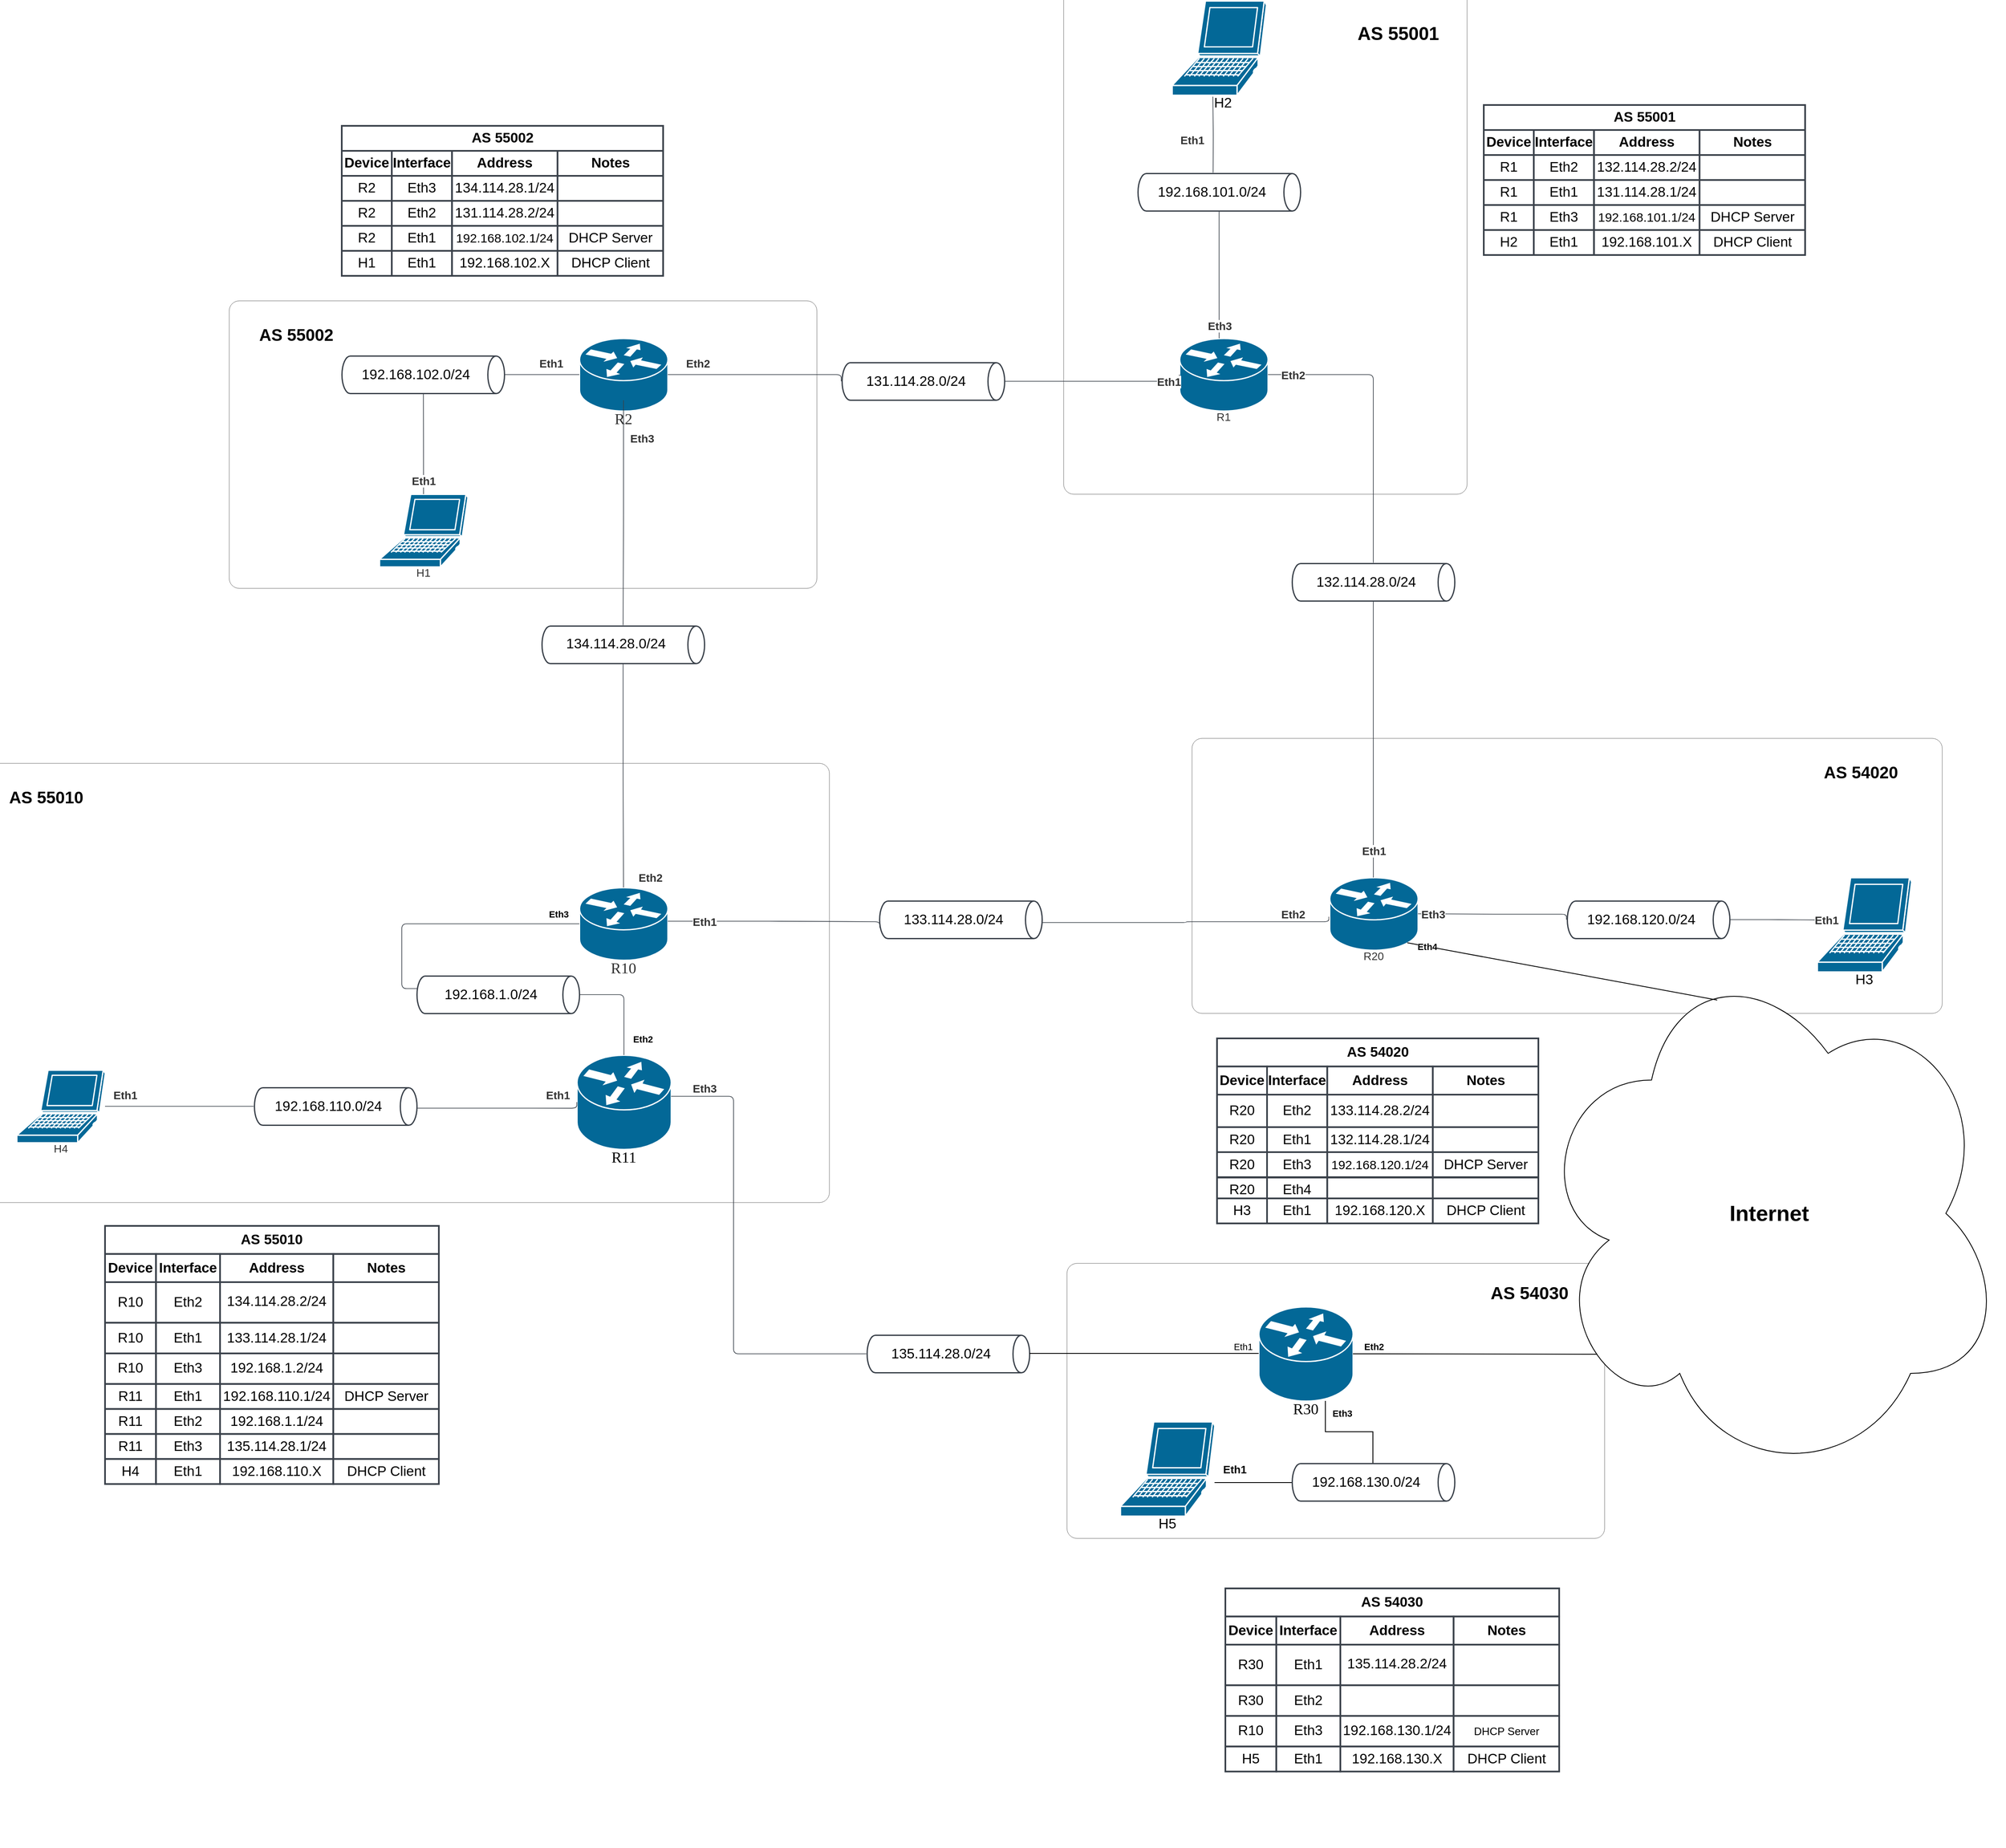 <mxfile version="26.0.12">
  <diagram name="Pagina-1" id="MQBXEES3nzHE7K_IIKbU">
    <mxGraphModel dx="1909" dy="1029" grid="1" gridSize="10" guides="1" tooltips="1" connect="1" arrows="1" fold="1" page="1" pageScale="1" pageWidth="3300" pageHeight="2339" math="0" shadow="0">
      <root>
        <mxCell id="0" />
        <mxCell id="1" parent="0" />
        <mxCell id="9dSPCgguCx3j1RxGnscm-1" value="" style="html=1;overflow=block;blockSpacing=1;whiteSpace=wrap;rounded=1;absoluteArcSize=1;arcSize=24;container=1;pointerEvents=0;collapsible=0;recursiveResize=0;fontSize=13;spacing=0;strokeColor=#666666;fillOpacity=0;fillColor=#f5f5f5;strokeWidth=NaN;lucidId=ARVRokSl0pFR;fontColor=#333333;" parent="1" vertex="1">
          <mxGeometry x="210" y="940" width="1035" height="527" as="geometry" />
        </mxCell>
        <mxCell id="9dSPCgguCx3j1RxGnscm-225" value="&lt;font style=&quot;font-size: 20px;&quot;&gt;&lt;b&gt;AS 55010&lt;/b&gt;&lt;/font&gt;" style="text;html=1;align=center;verticalAlign=middle;resizable=0;points=[];autosize=1;strokeColor=none;fillColor=none;" parent="9dSPCgguCx3j1RxGnscm-1" vertex="1">
          <mxGeometry x="40" y="20" width="110" height="40" as="geometry" />
        </mxCell>
        <mxCell id="9dSPCgguCx3j1RxGnscm-2" value="" style="html=1;overflow=block;blockSpacing=1;whiteSpace=wrap;rounded=1;absoluteArcSize=1;arcSize=24;container=1;pointerEvents=0;collapsible=0;recursiveResize=0;fontSize=13;spacing=0;strokeColor=#666666;fillOpacity=0;fillColor=#f5f5f5;strokeWidth=NaN;lucidId=VTVRvzMMeu-D;fontColor=#333333;" parent="1" vertex="1">
          <mxGeometry x="525" y="385" width="705" height="345" as="geometry" />
        </mxCell>
        <mxCell id="9dSPCgguCx3j1RxGnscm-3" value="H1" style="html=1;overflow=block;blockSpacing=1;whiteSpace=wrap;shape=mxgraph.cisco.computers_and_peripherals.laptop;verticalLabelPosition=bottom;verticalAlign=top;fillColor=#036897;strokeColor=#ffffff;fontSize=13.3;fontColor=#333333;spacing=0;strokeOpacity=100;fillOpacity=100;strokeWidth=1.5;lucidId=TKURbuQtqFWh;" parent="9dSPCgguCx3j1RxGnscm-2" vertex="1">
          <mxGeometry x="180.13" y="232" width="106" height="87" as="geometry" />
        </mxCell>
        <mxCell id="9dSPCgguCx3j1RxGnscm-203" value="&lt;font style=&quot;font-size: 20px;&quot;&gt;&lt;b&gt;AS 55002&lt;/b&gt;&lt;/font&gt;" style="text;html=1;align=center;verticalAlign=middle;resizable=0;points=[];autosize=1;strokeColor=none;fillColor=none;" parent="9dSPCgguCx3j1RxGnscm-2" vertex="1">
          <mxGeometry x="25" y="20" width="110" height="40" as="geometry" />
        </mxCell>
        <mxCell id="9dSPCgguCx3j1RxGnscm-4" value="" style="html=1;overflow=block;blockSpacing=1;whiteSpace=wrap;rounded=1;absoluteArcSize=1;arcSize=24;container=1;pointerEvents=0;collapsible=0;recursiveResize=0;fontSize=13;spacing=0;strokeColor=#666666;fillOpacity=0;fillColor=#f5f5f5;strokeWidth=NaN;lucidId=FVVRsZxAqTbk;fontColor=#333333;" parent="1" vertex="1">
          <mxGeometry x="1526" y="10" width="484" height="607" as="geometry" />
        </mxCell>
        <mxCell id="9dSPCgguCx3j1RxGnscm-217" value="&lt;font style=&quot;font-size: 22px;&quot;&gt;&lt;b&gt;&lt;font&gt;AS 55001&lt;/font&gt;&lt;/b&gt;&lt;/font&gt;" style="text;html=1;align=center;verticalAlign=middle;whiteSpace=wrap;rounded=0;" parent="9dSPCgguCx3j1RxGnscm-4" vertex="1">
          <mxGeometry x="344" y="40" width="115" height="30" as="geometry" />
        </mxCell>
        <mxCell id="9dSPCgguCx3j1RxGnscm-5" value="" style="html=1;overflow=block;blockSpacing=1;whiteSpace=wrap;rounded=1;absoluteArcSize=1;arcSize=24;container=1;pointerEvents=0;collapsible=0;recursiveResize=0;fontSize=13;spacing=0;strokeColor=#666666;fillOpacity=0;fillColor=#f5f5f5;strokeWidth=NaN;lucidId=vXVRtQ3uxH7K;fontColor=#333333;" parent="1" vertex="1">
          <mxGeometry x="1680" y="910" width="900" height="330" as="geometry" />
        </mxCell>
        <mxCell id="9dSPCgguCx3j1RxGnscm-6" value="" style="html=1;jettySize=18;whiteSpace=wrap;fontSize=13;strokeColor=#3a414a;strokeOpacity=100;strokeWidth=0.8;rounded=1;arcSize=12;edgeStyle=orthogonalEdgeStyle;startArrow=none;endArrow=none;exitX=1.004;exitY=0.5;exitPerimeter=0;entryX=0;entryY=0.5;entryPerimeter=0;lucidId=yqVRWHVJWmas;" parent="9dSPCgguCx3j1RxGnscm-5" edge="1">
          <mxGeometry width="100" height="100" relative="1" as="geometry">
            <Array as="points">
              <mxPoint x="-7" y="220" />
              <mxPoint x="164" y="220" />
            </Array>
            <mxPoint x="-180.0" y="221" as="sourcePoint" />
            <mxPoint x="164.22" y="214.0" as="targetPoint" />
          </mxGeometry>
        </mxCell>
        <mxCell id="9dSPCgguCx3j1RxGnscm-7" value="Eth2" style="text;html=1;resizable=0;labelBackgroundColor=default;align=center;verticalAlign=middle;fontStyle=1;fontColor=#333333;fontSize=13.3;" parent="9dSPCgguCx3j1RxGnscm-6" vertex="1">
          <mxGeometry x="0.805" relative="1" as="geometry">
            <mxPoint x="-15" y="-9" as="offset" />
          </mxGeometry>
        </mxCell>
        <mxCell id="9dSPCgguCx3j1RxGnscm-227" value="&lt;font style=&quot;font-size: 20px;&quot;&gt;&lt;b&gt;AS 54020&lt;/b&gt;&lt;/font&gt;" style="text;html=1;align=center;verticalAlign=middle;resizable=0;points=[];autosize=1;strokeColor=none;fillColor=none;" parent="9dSPCgguCx3j1RxGnscm-5" vertex="1">
          <mxGeometry x="747.46" y="20" width="110" height="40" as="geometry" />
        </mxCell>
        <mxCell id="9dSPCgguCx3j1RxGnscm-8" value="" style="html=1;overflow=block;blockSpacing=1;whiteSpace=wrap;rounded=1;absoluteArcSize=1;arcSize=24;container=1;pointerEvents=0;collapsible=0;recursiveResize=0;fontSize=13;spacing=0;strokeColor=#666666;fillOpacity=0;fillColor=#f5f5f5;strokeWidth=NaN;lucidId=xvuSX6tk~0MG;fontColor=#333333;" parent="1" vertex="1">
          <mxGeometry x="1530" y="1540" width="645" height="330" as="geometry" />
        </mxCell>
        <mxCell id="9dSPCgguCx3j1RxGnscm-233" style="edgeStyle=orthogonalEdgeStyle;rounded=0;orthogonalLoop=1;jettySize=auto;html=1;endArrow=none;startFill=0;" parent="9dSPCgguCx3j1RxGnscm-8" source="9dSPCgguCx3j1RxGnscm-199" target="9dSPCgguCx3j1RxGnscm-232" edge="1">
          <mxGeometry relative="1" as="geometry">
            <Array as="points">
              <mxPoint x="200" y="263" />
              <mxPoint x="200" y="263" />
            </Array>
          </mxGeometry>
        </mxCell>
        <mxCell id="9dSPCgguCx3j1RxGnscm-254" value="&lt;b&gt;&lt;font style=&quot;font-size: 13px;&quot;&gt;Eth1&lt;/font&gt;&lt;/b&gt;" style="edgeLabel;html=1;align=center;verticalAlign=middle;resizable=0;points=[];" parent="9dSPCgguCx3j1RxGnscm-233" vertex="1" connectable="0">
          <mxGeometry x="-0.216" relative="1" as="geometry">
            <mxPoint x="-13" y="-16" as="offset" />
          </mxGeometry>
        </mxCell>
        <mxCell id="9dSPCgguCx3j1RxGnscm-199" value="H5" style="html=1;overflow=block;blockSpacing=1;whiteSpace=wrap;shape=mxgraph.cisco.computers_and_peripherals.laptop;verticalLabelPosition=bottom;verticalAlign=top;fillColor=#036897;strokeColor=#ffffff;fontSize=16.7;spacing=0;strokeOpacity=100;fillOpacity=100;strokeWidth=1.5;lucidId=UGuSC1~siKxt;" parent="9dSPCgguCx3j1RxGnscm-8" vertex="1">
          <mxGeometry x="64" y="190" width="113" height="113" as="geometry" />
        </mxCell>
        <mxCell id="9dSPCgguCx3j1RxGnscm-231" value="&lt;b&gt;AS 54030&lt;/b&gt;" style="text;html=1;align=center;verticalAlign=middle;whiteSpace=wrap;rounded=0;fontSize=21;" parent="9dSPCgguCx3j1RxGnscm-8" vertex="1">
          <mxGeometry x="500" y="20" width="110" height="30" as="geometry" />
        </mxCell>
        <mxCell id="9dSPCgguCx3j1RxGnscm-236" value="" style="edgeStyle=orthogonalEdgeStyle;rounded=0;orthogonalLoop=1;jettySize=auto;html=1;endArrow=none;startFill=0;" parent="9dSPCgguCx3j1RxGnscm-8" source="9dSPCgguCx3j1RxGnscm-158" target="9dSPCgguCx3j1RxGnscm-232" edge="1">
          <mxGeometry relative="1" as="geometry">
            <Array as="points">
              <mxPoint x="310" y="202" />
              <mxPoint x="367" y="202" />
            </Array>
          </mxGeometry>
        </mxCell>
        <mxCell id="9dSPCgguCx3j1RxGnscm-253" value="&lt;b&gt;Eth3&lt;/b&gt;" style="edgeLabel;html=1;align=center;verticalAlign=middle;resizable=0;points=[];" parent="9dSPCgguCx3j1RxGnscm-236" vertex="1" connectable="0">
          <mxGeometry x="0.197" y="1" relative="1" as="geometry">
            <mxPoint x="-22" y="-21" as="offset" />
          </mxGeometry>
        </mxCell>
        <mxCell id="9dSPCgguCx3j1RxGnscm-158" value="R30" style="html=1;overflow=block;blockSpacing=1;whiteSpace=wrap;shape=mxgraph.cisco.routers.router;verticalLabelPosition=bottom;verticalAlign=top;fillColor=#036897;strokeColor=#ffffff;fontSize=18.3;fontFamily=Liberation Serif;spacing=0;strokeOpacity=100;fillOpacity=100;strokeWidth=1.5;lucidId=0vuSmZRLHlov;" parent="9dSPCgguCx3j1RxGnscm-8" vertex="1">
          <mxGeometry x="230" y="52" width="113" height="113" as="geometry" />
        </mxCell>
        <mxCell id="9dSPCgguCx3j1RxGnscm-232" value="192.168.130.0/24" style="html=1;overflow=block;blockSpacing=1;whiteSpace=wrap;shape=cylinder3;direction=south;size=10;anchorPointDirection=0;boundedLbl=1;fontSize=16.7;spacing=3.8;strokeColor=#3a414a;strokeOpacity=100;fillOpacity=100;rounded=1;absoluteArcSize=1;arcSize=9;fillColor=#ffffff;strokeWidth=1.5;lucidId=qKVRq.omtLO-;" parent="9dSPCgguCx3j1RxGnscm-8" vertex="1">
          <mxGeometry x="270" y="240" width="195" height="45" as="geometry" />
        </mxCell>
        <mxCell id="9dSPCgguCx3j1RxGnscm-9" value="131.114.28.0/24" style="html=1;overflow=block;blockSpacing=1;whiteSpace=wrap;shape=cylinder3;direction=south;size=10;anchorPointDirection=0;boundedLbl=1;fontSize=16.7;spacing=3.8;verticalAlign=middle;strokeColor=#3a414a;strokeOpacity=100;fillOpacity=100;rounded=1;absoluteArcSize=1;arcSize=9;fillColor=#ffffff;strokeWidth=1.5;lucidId=fCURxe5m-ERd;" parent="1" vertex="1">
          <mxGeometry x="1260" y="459" width="195" height="45" as="geometry" />
        </mxCell>
        <mxCell id="9dSPCgguCx3j1RxGnscm-10" value="R2" style="html=1;overflow=block;blockSpacing=1;whiteSpace=wrap;shape=mxgraph.cisco.routers.router;verticalLabelPosition=bottom;verticalAlign=top;fillColor=#036897;strokeColor=#ffffff;fontSize=18.3;fontFamily=Liberation Serif;fontColor=#333333;spacing=0;strokeOpacity=100;fillOpacity=100;strokeWidth=1.5;lucidId=sCURof6pif63;" parent="1" vertex="1">
          <mxGeometry x="945" y="430" width="106" height="87" as="geometry" />
        </mxCell>
        <mxCell id="9dSPCgguCx3j1RxGnscm-11" value="" style="html=1;jettySize=18;whiteSpace=wrap;fontSize=13;strokeColor=#3a414a;strokeOpacity=100;strokeWidth=0.8;rounded=1;arcSize=12;edgeStyle=orthogonalEdgeStyle;startArrow=none;endArrow=none;exitX=1;exitY=0.5;exitPerimeter=0;entryX=-0.004;entryY=0.5;entryPerimeter=0;lucidId=TDUREIDh5YUy;" parent="1" source="9dSPCgguCx3j1RxGnscm-10" target="9dSPCgguCx3j1RxGnscm-9" edge="1">
          <mxGeometry width="100" height="100" relative="1" as="geometry">
            <Array as="points">
              <mxPoint x="1259" y="474" />
            </Array>
          </mxGeometry>
        </mxCell>
        <mxCell id="9dSPCgguCx3j1RxGnscm-12" value="Eth2" style="text;html=1;resizable=0;labelBackgroundColor=default;align=center;verticalAlign=middle;fontStyle=1;fontColor=#333333;fontSize=13.3;" parent="9dSPCgguCx3j1RxGnscm-11" vertex="1">
          <mxGeometry x="-0.668" relative="1" as="geometry">
            <mxPoint y="-14" as="offset" />
          </mxGeometry>
        </mxCell>
        <mxCell id="9dSPCgguCx3j1RxGnscm-13" value="" style="group;dropTarget=0;pointerEvents=0;html=1;" parent="1" vertex="1">
          <mxGeometry x="660" y="175" width="386" height="180" as="geometry" />
        </mxCell>
        <mxCell id="9dSPCgguCx3j1RxGnscm-14" value="AS 55002" style="shape=partialRectangle;html=1;whiteSpace=wrap;connectable=0;fillColor=#ffffff;strokeWidth=2;strokeOpacity=100;verticalAlign=middle;spacing=3.8;strokeColor=#3a414a;rounded=1;absoluteArcSize=1;arcSize=9;fontSize=16.7;fontStyle=1;" parent="9dSPCgguCx3j1RxGnscm-13" vertex="1">
          <mxGeometry width="385.509" height="30" as="geometry" />
        </mxCell>
        <mxCell id="9dSPCgguCx3j1RxGnscm-15" value="Device" style="shape=partialRectangle;html=1;whiteSpace=wrap;connectable=0;fillColor=#ffffff;strokeWidth=2;strokeOpacity=100;verticalAlign=middle;spacing=3.8;strokeColor=#3a414a;rounded=1;absoluteArcSize=1;arcSize=9;fontSize=16.7;fontStyle=1;" parent="9dSPCgguCx3j1RxGnscm-13" vertex="1">
          <mxGeometry y="30" width="60" height="30" as="geometry" />
        </mxCell>
        <mxCell id="9dSPCgguCx3j1RxGnscm-16" value="Interface" style="shape=partialRectangle;html=1;whiteSpace=wrap;connectable=0;fillColor=#ffffff;strokeWidth=2;strokeOpacity=100;verticalAlign=middle;spacing=3.8;strokeColor=#3a414a;rounded=1;absoluteArcSize=1;arcSize=9;fontSize=16.7;fontStyle=1;" parent="9dSPCgguCx3j1RxGnscm-13" vertex="1">
          <mxGeometry x="60" y="30" width="72.269" height="30" as="geometry" />
        </mxCell>
        <mxCell id="9dSPCgguCx3j1RxGnscm-17" value="Address" style="shape=partialRectangle;html=1;whiteSpace=wrap;connectable=0;fillColor=#ffffff;strokeWidth=2;strokeOpacity=100;verticalAlign=middle;spacing=3.8;strokeColor=#3a414a;rounded=1;absoluteArcSize=1;arcSize=9;fontSize=16.7;fontStyle=1;" parent="9dSPCgguCx3j1RxGnscm-13" vertex="1">
          <mxGeometry x="132.269" y="30" width="126.62" height="30" as="geometry" />
        </mxCell>
        <mxCell id="9dSPCgguCx3j1RxGnscm-18" value="Notes" style="shape=partialRectangle;html=1;whiteSpace=wrap;connectable=0;fillColor=#ffffff;strokeWidth=2;strokeOpacity=100;verticalAlign=middle;spacing=3.8;strokeColor=#3a414a;rounded=1;absoluteArcSize=1;arcSize=9;fontSize=16.7;fontStyle=1;" parent="9dSPCgguCx3j1RxGnscm-13" vertex="1">
          <mxGeometry x="258.889" y="30" width="126.62" height="30" as="geometry" />
        </mxCell>
        <mxCell id="9dSPCgguCx3j1RxGnscm-19" value="R2" style="shape=partialRectangle;html=1;whiteSpace=wrap;connectable=0;fillColor=#ffffff;strokeWidth=2;strokeOpacity=100;verticalAlign=middle;spacing=3.8;strokeColor=#3a414a;rounded=1;absoluteArcSize=1;arcSize=9;fontSize=16.7;" parent="9dSPCgguCx3j1RxGnscm-13" vertex="1">
          <mxGeometry y="60" width="60" height="30" as="geometry" />
        </mxCell>
        <mxCell id="9dSPCgguCx3j1RxGnscm-20" value="Eth3" style="shape=partialRectangle;html=1;whiteSpace=wrap;connectable=0;fillColor=#ffffff;strokeWidth=2;strokeOpacity=100;verticalAlign=middle;spacing=3.8;strokeColor=#3a414a;rounded=1;absoluteArcSize=1;arcSize=9;fontSize=16.7;" parent="9dSPCgguCx3j1RxGnscm-13" vertex="1">
          <mxGeometry x="60" y="60" width="72.269" height="30" as="geometry" />
        </mxCell>
        <mxCell id="9dSPCgguCx3j1RxGnscm-21" value="134.114.28.1/24" style="shape=partialRectangle;html=1;whiteSpace=wrap;connectable=0;fillColor=#ffffff;strokeWidth=2;strokeOpacity=100;verticalAlign=middle;spacing=3.8;strokeColor=#3a414a;rounded=1;absoluteArcSize=1;arcSize=9;fontSize=16.7;" parent="9dSPCgguCx3j1RxGnscm-13" vertex="1">
          <mxGeometry x="132.269" y="60" width="126.62" height="30" as="geometry" />
        </mxCell>
        <mxCell id="9dSPCgguCx3j1RxGnscm-22" value="" style="shape=partialRectangle;html=1;whiteSpace=wrap;connectable=0;fillColor=#ffffff;strokeWidth=2;strokeOpacity=100;verticalAlign=middle;spacing=3.8;strokeColor=#3a414a;rounded=1;absoluteArcSize=1;arcSize=9;fontSize=13;" parent="9dSPCgguCx3j1RxGnscm-13" vertex="1">
          <mxGeometry x="258.889" y="60" width="126.62" height="30" as="geometry" />
        </mxCell>
        <mxCell id="9dSPCgguCx3j1RxGnscm-23" value="R2" style="shape=partialRectangle;html=1;whiteSpace=wrap;connectable=0;fillColor=#ffffff;strokeWidth=2;strokeOpacity=100;verticalAlign=middle;spacing=3.8;strokeColor=#3a414a;rounded=1;absoluteArcSize=1;arcSize=9;fontSize=16.7;" parent="9dSPCgguCx3j1RxGnscm-13" vertex="1">
          <mxGeometry y="90" width="60" height="30" as="geometry" />
        </mxCell>
        <mxCell id="9dSPCgguCx3j1RxGnscm-24" value="Eth2" style="shape=partialRectangle;html=1;whiteSpace=wrap;connectable=0;fillColor=#ffffff;strokeWidth=2;strokeOpacity=100;verticalAlign=middle;spacing=3.8;strokeColor=#3a414a;rounded=1;absoluteArcSize=1;arcSize=9;fontSize=16.7;" parent="9dSPCgguCx3j1RxGnscm-13" vertex="1">
          <mxGeometry x="60" y="90" width="72.269" height="30" as="geometry" />
        </mxCell>
        <mxCell id="9dSPCgguCx3j1RxGnscm-25" value="131.114.28.2/24" style="shape=partialRectangle;html=1;whiteSpace=wrap;connectable=0;fillColor=#ffffff;strokeWidth=2;strokeOpacity=100;verticalAlign=middle;spacing=3.8;strokeColor=#3a414a;rounded=1;absoluteArcSize=1;arcSize=9;fontSize=16.7;" parent="9dSPCgguCx3j1RxGnscm-13" vertex="1">
          <mxGeometry x="132.269" y="90" width="126.62" height="30" as="geometry" />
        </mxCell>
        <mxCell id="9dSPCgguCx3j1RxGnscm-26" value="" style="shape=partialRectangle;html=1;whiteSpace=wrap;connectable=0;fillColor=#ffffff;strokeWidth=2;strokeOpacity=100;verticalAlign=middle;spacing=3.8;strokeColor=#3a414a;rounded=1;absoluteArcSize=1;arcSize=9;fontSize=13;" parent="9dSPCgguCx3j1RxGnscm-13" vertex="1">
          <mxGeometry x="258.889" y="90" width="126.62" height="30" as="geometry" />
        </mxCell>
        <mxCell id="9dSPCgguCx3j1RxGnscm-27" value="R2" style="shape=partialRectangle;html=1;whiteSpace=wrap;connectable=0;fillColor=#ffffff;strokeWidth=2;strokeOpacity=100;verticalAlign=middle;spacing=3.8;strokeColor=#3a414a;rounded=1;absoluteArcSize=1;arcSize=9;fontSize=16.7;" parent="9dSPCgguCx3j1RxGnscm-13" vertex="1">
          <mxGeometry y="120" width="60" height="30" as="geometry" />
        </mxCell>
        <mxCell id="9dSPCgguCx3j1RxGnscm-28" value="Eth1" style="shape=partialRectangle;html=1;whiteSpace=wrap;connectable=0;fillColor=#ffffff;strokeWidth=2;strokeOpacity=100;verticalAlign=middle;spacing=3.8;strokeColor=#3a414a;rounded=1;absoluteArcSize=1;arcSize=9;fontSize=16.7;" parent="9dSPCgguCx3j1RxGnscm-13" vertex="1">
          <mxGeometry x="60" y="120" width="72.269" height="30" as="geometry" />
        </mxCell>
        <mxCell id="9dSPCgguCx3j1RxGnscm-29" value="&lt;font style=&quot;font-size: 15px;&quot;&gt;192.168.102.1/24&lt;/font&gt;" style="shape=partialRectangle;html=1;whiteSpace=wrap;connectable=0;fillColor=#ffffff;strokeWidth=2;strokeOpacity=100;verticalAlign=middle;spacing=3.8;strokeColor=#3a414a;rounded=1;absoluteArcSize=1;arcSize=9;fontSize=16.7;" parent="9dSPCgguCx3j1RxGnscm-13" vertex="1">
          <mxGeometry x="132.269" y="120" width="126.62" height="30" as="geometry" />
        </mxCell>
        <mxCell id="9dSPCgguCx3j1RxGnscm-30" value="DHCP Server" style="shape=partialRectangle;html=1;whiteSpace=wrap;connectable=0;fillColor=#ffffff;strokeWidth=2;strokeOpacity=100;verticalAlign=middle;spacing=3.8;strokeColor=#3a414a;rounded=1;absoluteArcSize=1;arcSize=9;fontSize=16.7;" parent="9dSPCgguCx3j1RxGnscm-13" vertex="1">
          <mxGeometry x="258.889" y="120" width="126.62" height="30" as="geometry" />
        </mxCell>
        <mxCell id="9dSPCgguCx3j1RxGnscm-31" value="H1" style="shape=partialRectangle;html=1;whiteSpace=wrap;connectable=0;fillColor=#ffffff;strokeWidth=2;strokeOpacity=100;verticalAlign=middle;spacing=3.8;strokeColor=#3a414a;rounded=1;absoluteArcSize=1;arcSize=9;fontSize=16.7;" parent="9dSPCgguCx3j1RxGnscm-13" vertex="1">
          <mxGeometry y="150" width="60" height="30" as="geometry" />
        </mxCell>
        <mxCell id="9dSPCgguCx3j1RxGnscm-32" value="Eth1" style="shape=partialRectangle;html=1;whiteSpace=wrap;connectable=0;fillColor=#ffffff;strokeWidth=2;strokeOpacity=100;verticalAlign=middle;spacing=3.8;strokeColor=#3a414a;rounded=1;absoluteArcSize=1;arcSize=9;fontSize=16.7;" parent="9dSPCgguCx3j1RxGnscm-13" vertex="1">
          <mxGeometry x="60" y="150" width="72.269" height="30" as="geometry" />
        </mxCell>
        <mxCell id="9dSPCgguCx3j1RxGnscm-33" value="192.168.102.X" style="shape=partialRectangle;html=1;whiteSpace=wrap;connectable=0;fillColor=#ffffff;strokeWidth=2;strokeOpacity=100;verticalAlign=middle;spacing=3.8;strokeColor=#3a414a;rounded=1;absoluteArcSize=1;arcSize=9;fontSize=16.7;" parent="9dSPCgguCx3j1RxGnscm-13" vertex="1">
          <mxGeometry x="132.269" y="150" width="126.62" height="30" as="geometry" />
        </mxCell>
        <mxCell id="9dSPCgguCx3j1RxGnscm-34" value="DHCP Client" style="shape=partialRectangle;html=1;whiteSpace=wrap;connectable=0;fillColor=#ffffff;strokeWidth=2;strokeOpacity=100;verticalAlign=middle;spacing=3.8;strokeColor=#3a414a;rounded=1;absoluteArcSize=1;arcSize=9;fontSize=16.7;" parent="9dSPCgguCx3j1RxGnscm-13" vertex="1">
          <mxGeometry x="258.889" y="150" width="126.62" height="30" as="geometry" />
        </mxCell>
        <mxCell id="9dSPCgguCx3j1RxGnscm-35" value="192.168.102.0/24" style="html=1;overflow=block;blockSpacing=1;whiteSpace=wrap;shape=cylinder3;direction=south;size=10;anchorPointDirection=0;boundedLbl=1;fontSize=16.7;spacing=3.8;strokeColor=#3a414a;strokeOpacity=100;fillOpacity=100;rounded=1;absoluteArcSize=1;arcSize=9;fillColor=#ffffff;strokeWidth=1.5;lucidId=ZJURGm3RNnhG;" parent="1" vertex="1">
          <mxGeometry x="660" y="451" width="195" height="45" as="geometry" />
        </mxCell>
        <mxCell id="9dSPCgguCx3j1RxGnscm-36" value="" style="html=1;jettySize=18;whiteSpace=wrap;fontSize=13;strokeColor=#3a414a;strokeOpacity=100;strokeWidth=0.8;rounded=1;arcSize=12;edgeStyle=orthogonalEdgeStyle;startArrow=none;endArrow=none;exitX=0;exitY=0.5;exitPerimeter=0;entryX=1.004;entryY=0.5;entryPerimeter=0;lucidId=~JURISX_sIDZ;" parent="1" source="9dSPCgguCx3j1RxGnscm-10" target="9dSPCgguCx3j1RxGnscm-35" edge="1">
          <mxGeometry width="100" height="100" relative="1" as="geometry">
            <Array as="points" />
          </mxGeometry>
        </mxCell>
        <mxCell id="9dSPCgguCx3j1RxGnscm-37" value="Eth1" style="text;html=1;resizable=0;labelBackgroundColor=default;align=center;verticalAlign=middle;fontStyle=1;fontColor=#333333;fontSize=13.3;" parent="9dSPCgguCx3j1RxGnscm-36" vertex="1">
          <mxGeometry x="-0.796" relative="1" as="geometry">
            <mxPoint x="-25" y="-14" as="offset" />
          </mxGeometry>
        </mxCell>
        <mxCell id="9dSPCgguCx3j1RxGnscm-38" value="" style="html=1;jettySize=18;whiteSpace=wrap;fontSize=13;strokeColor=#3a414a;strokeOpacity=100;strokeWidth=0.8;rounded=1;arcSize=12;edgeStyle=orthogonalEdgeStyle;startArrow=none;endArrow=none;exitX=0.5;exitY=0;exitPerimeter=0;entryX=0.502;entryY=1.017;entryPerimeter=0;lucidId=9KURpmgzEh4C;" parent="1" source="9dSPCgguCx3j1RxGnscm-3" target="9dSPCgguCx3j1RxGnscm-35" edge="1">
          <mxGeometry width="100" height="100" relative="1" as="geometry">
            <Array as="points" />
          </mxGeometry>
        </mxCell>
        <mxCell id="9dSPCgguCx3j1RxGnscm-39" value="Eth1" style="text;html=1;resizable=0;labelBackgroundColor=default;align=center;verticalAlign=middle;fontStyle=1;fontColor=#333333;fontSize=13.3;" parent="9dSPCgguCx3j1RxGnscm-38" vertex="1">
          <mxGeometry x="-0.736" relative="1" as="geometry">
            <mxPoint as="offset" />
          </mxGeometry>
        </mxCell>
        <mxCell id="9dSPCgguCx3j1RxGnscm-40" value="R1" style="html=1;overflow=block;blockSpacing=1;whiteSpace=wrap;shape=mxgraph.cisco.routers.router;verticalLabelPosition=bottom;verticalAlign=top;fillColor=#036897;strokeColor=#ffffff;fontSize=13.3;fontColor=#333333;spacing=0;strokeOpacity=100;fillOpacity=100;strokeWidth=1.5;lucidId=fNURm3JqRkwI;" parent="1" vertex="1">
          <mxGeometry x="1665" y="430" width="106" height="87" as="geometry" />
        </mxCell>
        <mxCell id="9dSPCgguCx3j1RxGnscm-41" value="" style="html=1;jettySize=18;whiteSpace=wrap;fontSize=13;strokeColor=#3a414a;strokeOpacity=100;strokeWidth=0.8;rounded=1;arcSize=12;edgeStyle=orthogonalEdgeStyle;startArrow=none;endArrow=none;exitX=1.004;exitY=0.5;exitPerimeter=0;entryX=0;entryY=0.5;entryPerimeter=0;lucidId=K-URjw45yr3c;" parent="1" source="9dSPCgguCx3j1RxGnscm-9" target="9dSPCgguCx3j1RxGnscm-40" edge="1">
          <mxGeometry width="100" height="100" relative="1" as="geometry">
            <Array as="points">
              <mxPoint x="1665" y="482" />
            </Array>
          </mxGeometry>
        </mxCell>
        <mxCell id="9dSPCgguCx3j1RxGnscm-42" value="Eth1" style="text;html=1;resizable=0;labelBackgroundColor=default;align=center;verticalAlign=middle;fontStyle=1;fontColor=#333333;fontSize=13.3;" parent="9dSPCgguCx3j1RxGnscm-41" vertex="1">
          <mxGeometry x="0.805" relative="1" as="geometry">
            <mxPoint as="offset" />
          </mxGeometry>
        </mxCell>
        <mxCell id="9dSPCgguCx3j1RxGnscm-43" value="&amp;nbsp; H2" style="points=[[0.436,0.668,0]];html=1;overflow=block;blockSpacing=1;whiteSpace=wrap;shape=mxgraph.cisco.computers_and_peripherals.laptop;verticalLabelPosition=bottom;verticalAlign=top;fillColor=#036897;strokeColor=#ffffff;fontSize=16.7;spacing=0;strokeOpacity=100;fillOpacity=100;strokeWidth=1.5;lucidId=hdVRu6Ox6UHC;" parent="1" vertex="1">
          <mxGeometry x="1656" y="25" width="113" height="113" as="geometry" />
        </mxCell>
        <mxCell id="9dSPCgguCx3j1RxGnscm-44" value="" style="html=1;jettySize=18;whiteSpace=wrap;fontSize=13;strokeColor=#3a414a;strokeOpacity=100;strokeWidth=0.8;rounded=1;arcSize=12;edgeStyle=orthogonalEdgeStyle;startArrow=none;endArrow=none;exitX=0.5;exitY=1.017;exitPerimeter=0;entryX=0.449;entryY=0;entryPerimeter=0;lucidId=xeVRhKG0XGc9;" parent="1" source="9dSPCgguCx3j1RxGnscm-86" target="9dSPCgguCx3j1RxGnscm-40" edge="1">
          <mxGeometry width="100" height="100" relative="1" as="geometry">
            <Array as="points" />
          </mxGeometry>
        </mxCell>
        <mxCell id="9dSPCgguCx3j1RxGnscm-45" value="Eth3" style="text;html=1;resizable=0;labelBackgroundColor=default;align=center;verticalAlign=middle;fontStyle=1;fontColor=#333333;fontSize=13.3;" parent="9dSPCgguCx3j1RxGnscm-44" vertex="1">
          <mxGeometry x="0.805" relative="1" as="geometry">
            <mxPoint as="offset" />
          </mxGeometry>
        </mxCell>
        <mxCell id="9dSPCgguCx3j1RxGnscm-46" value="132.114.28.0/24" style="html=1;overflow=block;blockSpacing=1;whiteSpace=wrap;shape=cylinder3;direction=south;size=10;anchorPointDirection=0;boundedLbl=1;fontSize=16.7;spacing=3.8;verticalAlign=middle;strokeColor=#3a414a;strokeOpacity=100;fillOpacity=100;rounded=1;absoluteArcSize=1;arcSize=9;fillColor=#ffffff;strokeWidth=1.5;lucidId=GiVRu4kat.sn;" parent="1" vertex="1">
          <mxGeometry x="1800" y="700" width="195" height="45" as="geometry" />
        </mxCell>
        <mxCell id="9dSPCgguCx3j1RxGnscm-47" value="" style="html=1;jettySize=18;whiteSpace=wrap;fontSize=13;strokeColor=#3a414a;strokeOpacity=100;strokeWidth=0.8;rounded=1;arcSize=12;edgeStyle=orthogonalEdgeStyle;startArrow=none;endArrow=none;exitX=1;exitY=0.5;exitPerimeter=0;entryX=0.5;entryY=-0.017;entryPerimeter=0;lucidId=ejVR3KXCib64;" parent="1" source="9dSPCgguCx3j1RxGnscm-40" target="9dSPCgguCx3j1RxGnscm-46" edge="1">
          <mxGeometry width="100" height="100" relative="1" as="geometry">
            <Array as="points" />
          </mxGeometry>
        </mxCell>
        <mxCell id="9dSPCgguCx3j1RxGnscm-48" value="Eth2" style="text;html=1;resizable=0;labelBackgroundColor=default;align=center;verticalAlign=middle;fontStyle=1;fontColor=#333333;fontSize=13.3;" parent="9dSPCgguCx3j1RxGnscm-47" vertex="1">
          <mxGeometry x="-0.83" relative="1" as="geometry">
            <mxPoint as="offset" />
          </mxGeometry>
        </mxCell>
        <mxCell id="9dSPCgguCx3j1RxGnscm-49" value="R20" style="html=1;overflow=block;blockSpacing=1;whiteSpace=wrap;shape=mxgraph.cisco.routers.router;verticalLabelPosition=bottom;verticalAlign=top;fillColor=#036897;strokeColor=#ffffff;fontSize=13.3;fontColor=#333333;spacing=0;strokeOpacity=100;fillOpacity=100;strokeWidth=1.5;lucidId=BmVRaE0Tv0t1;" parent="1" vertex="1">
          <mxGeometry x="1845" y="1077" width="106" height="87" as="geometry" />
        </mxCell>
        <mxCell id="9dSPCgguCx3j1RxGnscm-50" value="" style="html=1;jettySize=18;whiteSpace=wrap;fontSize=13;strokeColor=#3a414a;strokeOpacity=100;strokeWidth=0.8;rounded=1;arcSize=12;edgeStyle=orthogonalEdgeStyle;startArrow=none;endArrow=none;exitX=0.5;exitY=1.017;exitPerimeter=0;entryX=0.496;entryY=0;entryPerimeter=0;lucidId=LmVRJoTTz-6b;" parent="1" source="9dSPCgguCx3j1RxGnscm-46" target="9dSPCgguCx3j1RxGnscm-49" edge="1">
          <mxGeometry width="100" height="100" relative="1" as="geometry">
            <Array as="points" />
          </mxGeometry>
        </mxCell>
        <mxCell id="9dSPCgguCx3j1RxGnscm-51" value="Eth1" style="text;html=1;resizable=0;labelBackgroundColor=default;align=center;verticalAlign=middle;fontStyle=1;fontColor=#333333;fontSize=13.3;" parent="9dSPCgguCx3j1RxGnscm-50" vertex="1">
          <mxGeometry x="0.805" relative="1" as="geometry">
            <mxPoint as="offset" />
          </mxGeometry>
        </mxCell>
        <mxCell id="9dSPCgguCx3j1RxGnscm-52" value="133.114.28.0/24" style="html=1;overflow=block;blockSpacing=1;whiteSpace=wrap;shape=cylinder3;direction=south;size=10;anchorPointDirection=0;boundedLbl=1;fontSize=16.7;spacing=3.8;verticalAlign=middle;strokeColor=#3a414a;strokeOpacity=100;fillOpacity=100;rounded=1;absoluteArcSize=1;arcSize=9;fillColor=#ffffff;strokeWidth=1.5;lucidId=xoVR4ob_kkQF;" parent="1" vertex="1">
          <mxGeometry x="1305" y="1105" width="195" height="45" as="geometry" />
        </mxCell>
        <mxCell id="9dSPCgguCx3j1RxGnscm-53" value="&lt;div style=&quot;display: flex; justify-content: center; text-align: center; align-items: baseline; font-size: 0; line-height: 1.25;margin-top: -2px;&quot;&gt;&lt;span&gt;&lt;span style=&quot;font-size:16.7px;&quot;&gt;134.114.28.0/2&lt;/span&gt;&lt;span style=&quot;font-size:16.7px;&quot;&gt;4&lt;/span&gt;&lt;/span&gt;&lt;/div&gt;" style="html=1;overflow=block;blockSpacing=1;whiteSpace=wrap;shape=cylinder3;direction=south;size=10;anchorPointDirection=0;boundedLbl=1;fontSize=13;spacing=3.8;verticalAlign=middle;strokeColor=#3a414a;strokeOpacity=100;fillOpacity=100;rounded=1;absoluteArcSize=1;arcSize=9;fillColor=#ffffff;strokeWidth=1.5;lucidId=FoVR7f1Ml3q-;" parent="1" vertex="1">
          <mxGeometry x="900" y="775" width="195" height="45" as="geometry" />
        </mxCell>
        <mxCell id="9dSPCgguCx3j1RxGnscm-54" value="R10" style="html=1;overflow=block;blockSpacing=1;whiteSpace=wrap;shape=mxgraph.cisco.routers.router;verticalLabelPosition=bottom;verticalAlign=top;fillColor=#036897;strokeColor=#ffffff;fontSize=18.3;fontFamily=Liberation Serif;fontColor=#333333;spacing=0;strokeOpacity=100;fillOpacity=100;strokeWidth=1.5;lucidId=XoVRWnAyFVmB;" parent="1" vertex="1">
          <mxGeometry x="945" y="1089" width="106" height="87" as="geometry" />
        </mxCell>
        <mxCell id="9dSPCgguCx3j1RxGnscm-55" value="" style="html=1;jettySize=18;whiteSpace=wrap;fontSize=13;strokeColor=#3a414a;strokeOpacity=100;strokeWidth=0.8;rounded=1;arcSize=12;edgeStyle=orthogonalEdgeStyle;startArrow=none;endArrow=none;exitX=1;exitY=0.441;exitPerimeter=0;entryX=0.002;entryY=0.667;entryPerimeter=0;lucidId=9qVRlUqPD2rC;" parent="1" edge="1">
          <mxGeometry width="100" height="100" relative="1" as="geometry">
            <Array as="points">
              <mxPoint x="1179" y="1129" />
              <mxPoint x="1305" y="1130" />
            </Array>
            <mxPoint x="1051" y="1129.367" as="sourcePoint" />
            <mxPoint x="1305.39" y="1137.015" as="targetPoint" />
          </mxGeometry>
        </mxCell>
        <mxCell id="9dSPCgguCx3j1RxGnscm-56" value="Eth1" style="text;html=1;resizable=0;labelBackgroundColor=default;align=center;verticalAlign=middle;fontStyle=1;fontColor=#333333;fontSize=13.3;" parent="9dSPCgguCx3j1RxGnscm-55" vertex="1">
          <mxGeometry x="-0.668" relative="1" as="geometry">
            <mxPoint as="offset" />
          </mxGeometry>
        </mxCell>
        <mxCell id="9dSPCgguCx3j1RxGnscm-57" value="" style="html=1;jettySize=18;whiteSpace=wrap;fontSize=13;strokeColor=#3a414a;strokeOpacity=100;strokeWidth=0.8;rounded=1;arcSize=12;edgeStyle=orthogonalEdgeStyle;startArrow=none;endArrow=none;exitX=0.5;exitY=0.853;exitPerimeter=0;entryX=0.5;entryY=-0.017;entryPerimeter=0;lucidId=TrVRvyweUizG;" parent="1" source="9dSPCgguCx3j1RxGnscm-10" target="9dSPCgguCx3j1RxGnscm-53" edge="1">
          <mxGeometry width="100" height="100" relative="1" as="geometry">
            <Array as="points" />
          </mxGeometry>
        </mxCell>
        <mxCell id="9dSPCgguCx3j1RxGnscm-58" value="Eth3" style="text;html=1;resizable=0;labelBackgroundColor=default;align=center;verticalAlign=middle;fontStyle=1;fontColor=#333333;fontSize=13.3;" parent="9dSPCgguCx3j1RxGnscm-57" vertex="1">
          <mxGeometry x="-0.738" relative="1" as="geometry">
            <mxPoint x="22" y="10" as="offset" />
          </mxGeometry>
        </mxCell>
        <mxCell id="9dSPCgguCx3j1RxGnscm-59" value="" style="html=1;jettySize=18;whiteSpace=wrap;fontSize=13;strokeColor=#3a414a;strokeOpacity=100;strokeWidth=0.8;rounded=1;arcSize=12;edgeStyle=orthogonalEdgeStyle;startArrow=none;endArrow=none;exitX=0.5;exitY=1.017;exitPerimeter=0;entryX=0.5;entryY=0;entryPerimeter=0;lucidId=rsVROlJWqAWO;" parent="1" source="9dSPCgguCx3j1RxGnscm-53" target="9dSPCgguCx3j1RxGnscm-54" edge="1">
          <mxGeometry width="100" height="100" relative="1" as="geometry">
            <Array as="points" />
          </mxGeometry>
        </mxCell>
        <mxCell id="9dSPCgguCx3j1RxGnscm-60" value="Eth2" style="text;html=1;resizable=0;labelBackgroundColor=default;align=center;verticalAlign=middle;fontStyle=1;fontColor=#333333;fontSize=13.3;" parent="9dSPCgguCx3j1RxGnscm-59" vertex="1">
          <mxGeometry x="1" relative="1" as="geometry">
            <mxPoint x="32" y="-12" as="offset" />
          </mxGeometry>
        </mxCell>
        <mxCell id="9dSPCgguCx3j1RxGnscm-61" value="H3" style="points=[[0.144,0.395,0]];html=1;overflow=block;blockSpacing=1;whiteSpace=wrap;shape=mxgraph.cisco.computers_and_peripherals.laptop;verticalLabelPosition=bottom;verticalAlign=top;fillColor=#036897;strokeColor=#ffffff;fontSize=16.7;spacing=0;strokeOpacity=100;fillOpacity=100;strokeWidth=1.5;lucidId=2tVRI_BQHP-n;" parent="1" vertex="1">
          <mxGeometry x="2430" y="1077" width="113" height="113" as="geometry" />
        </mxCell>
        <mxCell id="9dSPCgguCx3j1RxGnscm-62" value="" style="html=1;jettySize=18;whiteSpace=wrap;fontSize=13;strokeColor=#3a414a;strokeOpacity=100;strokeWidth=0.8;rounded=1;arcSize=12;edgeStyle=orthogonalEdgeStyle;startArrow=none;endArrow=none;exitX=-0.004;exitY=0.5;exitPerimeter=0;entryX=1;entryY=0.5;entryPerimeter=0;lucidId=~tVRQu~.viIO;" parent="1" source="9dSPCgguCx3j1RxGnscm-111" target="9dSPCgguCx3j1RxGnscm-49" edge="1">
          <mxGeometry width="100" height="100" relative="1" as="geometry">
            <Array as="points">
              <mxPoint x="2129" y="1121" />
              <mxPoint x="2050" y="1121" />
            </Array>
          </mxGeometry>
        </mxCell>
        <mxCell id="9dSPCgguCx3j1RxGnscm-63" value="Eth3" style="text;html=1;resizable=0;labelBackgroundColor=default;align=center;verticalAlign=middle;fontStyle=1;fontColor=#333333;fontSize=13.3;" parent="9dSPCgguCx3j1RxGnscm-62" vertex="1">
          <mxGeometry x="0.805" relative="1" as="geometry">
            <mxPoint as="offset" />
          </mxGeometry>
        </mxCell>
        <mxCell id="9dSPCgguCx3j1RxGnscm-64" value="" style="group;dropTarget=0;pointerEvents=0;html=1;" parent="1" vertex="1">
          <mxGeometry x="2030" y="150" width="386" height="180" as="geometry" />
        </mxCell>
        <mxCell id="9dSPCgguCx3j1RxGnscm-65" value="AS 55001" style="shape=partialRectangle;html=1;whiteSpace=wrap;connectable=0;fillColor=#ffffff;strokeWidth=2;strokeOpacity=100;verticalAlign=middle;spacing=3.8;strokeColor=#3a414a;rounded=1;absoluteArcSize=1;arcSize=9;fontSize=16.7;fontStyle=1;" parent="9dSPCgguCx3j1RxGnscm-64" vertex="1">
          <mxGeometry width="385.509" height="30" as="geometry" />
        </mxCell>
        <mxCell id="9dSPCgguCx3j1RxGnscm-66" value="Device" style="shape=partialRectangle;html=1;whiteSpace=wrap;connectable=0;fillColor=#ffffff;strokeWidth=2;strokeOpacity=100;verticalAlign=middle;spacing=3.8;strokeColor=#3a414a;rounded=1;absoluteArcSize=1;arcSize=9;fontSize=16.7;fontStyle=1;" parent="9dSPCgguCx3j1RxGnscm-64" vertex="1">
          <mxGeometry y="30" width="60" height="30" as="geometry" />
        </mxCell>
        <mxCell id="9dSPCgguCx3j1RxGnscm-67" value="Interface" style="shape=partialRectangle;html=1;whiteSpace=wrap;connectable=0;fillColor=#ffffff;strokeWidth=2;strokeOpacity=100;verticalAlign=middle;spacing=3.8;strokeColor=#3a414a;rounded=1;absoluteArcSize=1;arcSize=9;fontSize=16.7;fontStyle=1;" parent="9dSPCgguCx3j1RxGnscm-64" vertex="1">
          <mxGeometry x="60" y="30" width="72.269" height="30" as="geometry" />
        </mxCell>
        <mxCell id="9dSPCgguCx3j1RxGnscm-68" value="Address" style="shape=partialRectangle;html=1;whiteSpace=wrap;connectable=0;fillColor=#ffffff;strokeWidth=2;strokeOpacity=100;verticalAlign=middle;spacing=3.8;strokeColor=#3a414a;rounded=1;absoluteArcSize=1;arcSize=9;fontSize=16.7;fontStyle=1;" parent="9dSPCgguCx3j1RxGnscm-64" vertex="1">
          <mxGeometry x="132.269" y="30" width="126.62" height="30" as="geometry" />
        </mxCell>
        <mxCell id="9dSPCgguCx3j1RxGnscm-69" value="Notes" style="shape=partialRectangle;html=1;whiteSpace=wrap;connectable=0;fillColor=#ffffff;strokeWidth=2;strokeOpacity=100;verticalAlign=middle;spacing=3.8;strokeColor=#3a414a;rounded=1;absoluteArcSize=1;arcSize=9;fontSize=16.7;fontStyle=1;" parent="9dSPCgguCx3j1RxGnscm-64" vertex="1">
          <mxGeometry x="258.889" y="30" width="126.62" height="30" as="geometry" />
        </mxCell>
        <mxCell id="9dSPCgguCx3j1RxGnscm-70" value="R1" style="shape=partialRectangle;html=1;whiteSpace=wrap;connectable=0;fillColor=#ffffff;strokeWidth=2;strokeOpacity=100;verticalAlign=middle;spacing=3.8;strokeColor=#3a414a;rounded=1;absoluteArcSize=1;arcSize=9;fontSize=16.7;" parent="9dSPCgguCx3j1RxGnscm-64" vertex="1">
          <mxGeometry y="60" width="60" height="30" as="geometry" />
        </mxCell>
        <mxCell id="9dSPCgguCx3j1RxGnscm-71" value="Eth2" style="shape=partialRectangle;html=1;whiteSpace=wrap;connectable=0;fillColor=#ffffff;strokeWidth=2;strokeOpacity=100;verticalAlign=middle;spacing=3.8;strokeColor=#3a414a;rounded=1;absoluteArcSize=1;arcSize=9;fontSize=16.7;" parent="9dSPCgguCx3j1RxGnscm-64" vertex="1">
          <mxGeometry x="60" y="60" width="72.269" height="30" as="geometry" />
        </mxCell>
        <mxCell id="9dSPCgguCx3j1RxGnscm-72" value="132.114.28.2/24" style="shape=partialRectangle;html=1;whiteSpace=wrap;connectable=0;fillColor=#ffffff;strokeWidth=2;strokeOpacity=100;verticalAlign=middle;spacing=3.8;strokeColor=#3a414a;rounded=1;absoluteArcSize=1;arcSize=9;fontSize=16.7;" parent="9dSPCgguCx3j1RxGnscm-64" vertex="1">
          <mxGeometry x="132.269" y="60" width="126.62" height="30" as="geometry" />
        </mxCell>
        <mxCell id="9dSPCgguCx3j1RxGnscm-73" value="" style="shape=partialRectangle;html=1;whiteSpace=wrap;connectable=0;fillColor=#ffffff;strokeWidth=2;strokeOpacity=100;verticalAlign=middle;spacing=3.8;strokeColor=#3a414a;rounded=1;absoluteArcSize=1;arcSize=9;fontSize=13;" parent="9dSPCgguCx3j1RxGnscm-64" vertex="1">
          <mxGeometry x="258.889" y="60" width="126.62" height="30" as="geometry" />
        </mxCell>
        <mxCell id="9dSPCgguCx3j1RxGnscm-74" value="R1" style="shape=partialRectangle;html=1;whiteSpace=wrap;connectable=0;fillColor=#ffffff;strokeWidth=2;strokeOpacity=100;verticalAlign=middle;spacing=3.8;strokeColor=#3a414a;rounded=1;absoluteArcSize=1;arcSize=9;fontSize=16.7;" parent="9dSPCgguCx3j1RxGnscm-64" vertex="1">
          <mxGeometry y="90" width="60" height="30" as="geometry" />
        </mxCell>
        <mxCell id="9dSPCgguCx3j1RxGnscm-75" value="Eth1" style="shape=partialRectangle;html=1;whiteSpace=wrap;connectable=0;fillColor=#ffffff;strokeWidth=2;strokeOpacity=100;verticalAlign=middle;spacing=3.8;strokeColor=#3a414a;rounded=1;absoluteArcSize=1;arcSize=9;fontSize=16.7;" parent="9dSPCgguCx3j1RxGnscm-64" vertex="1">
          <mxGeometry x="60" y="90" width="72.269" height="30" as="geometry" />
        </mxCell>
        <mxCell id="9dSPCgguCx3j1RxGnscm-76" value="131.114.28.1/24" style="shape=partialRectangle;html=1;whiteSpace=wrap;connectable=0;fillColor=#ffffff;strokeWidth=2;strokeOpacity=100;verticalAlign=middle;spacing=3.8;strokeColor=#3a414a;rounded=1;absoluteArcSize=1;arcSize=9;fontSize=16.7;" parent="9dSPCgguCx3j1RxGnscm-64" vertex="1">
          <mxGeometry x="132.269" y="90" width="126.62" height="30" as="geometry" />
        </mxCell>
        <mxCell id="9dSPCgguCx3j1RxGnscm-77" value="" style="shape=partialRectangle;html=1;whiteSpace=wrap;connectable=0;fillColor=#ffffff;strokeWidth=2;strokeOpacity=100;verticalAlign=middle;spacing=3.8;strokeColor=#3a414a;rounded=1;absoluteArcSize=1;arcSize=9;fontSize=13;" parent="9dSPCgguCx3j1RxGnscm-64" vertex="1">
          <mxGeometry x="258.889" y="90" width="126.62" height="30" as="geometry" />
        </mxCell>
        <mxCell id="9dSPCgguCx3j1RxGnscm-78" value="R1" style="shape=partialRectangle;html=1;whiteSpace=wrap;connectable=0;fillColor=#ffffff;strokeWidth=2;strokeOpacity=100;verticalAlign=middle;spacing=3.8;strokeColor=#3a414a;rounded=1;absoluteArcSize=1;arcSize=9;fontSize=16.7;" parent="9dSPCgguCx3j1RxGnscm-64" vertex="1">
          <mxGeometry y="120" width="60" height="30" as="geometry" />
        </mxCell>
        <mxCell id="9dSPCgguCx3j1RxGnscm-79" value="Eth3" style="shape=partialRectangle;html=1;whiteSpace=wrap;connectable=0;fillColor=#ffffff;strokeWidth=2;strokeOpacity=100;verticalAlign=middle;spacing=3.8;strokeColor=#3a414a;rounded=1;absoluteArcSize=1;arcSize=9;fontSize=16.7;" parent="9dSPCgguCx3j1RxGnscm-64" vertex="1">
          <mxGeometry x="60" y="120" width="72.269" height="30" as="geometry" />
        </mxCell>
        <mxCell id="9dSPCgguCx3j1RxGnscm-80" value="&lt;font style=&quot;font-size: 15px;&quot;&gt;192.168.101.1/24&lt;/font&gt;" style="shape=partialRectangle;html=1;whiteSpace=wrap;connectable=0;fillColor=#ffffff;strokeWidth=2;strokeOpacity=100;verticalAlign=middle;spacing=3.8;strokeColor=#3a414a;rounded=1;absoluteArcSize=1;arcSize=9;fontSize=16.7;" parent="9dSPCgguCx3j1RxGnscm-64" vertex="1">
          <mxGeometry x="132.269" y="120" width="126.62" height="30" as="geometry" />
        </mxCell>
        <mxCell id="9dSPCgguCx3j1RxGnscm-81" value="DHCP Server" style="shape=partialRectangle;html=1;whiteSpace=wrap;connectable=0;fillColor=#ffffff;strokeWidth=2;strokeOpacity=100;verticalAlign=middle;spacing=3.8;strokeColor=#3a414a;rounded=1;absoluteArcSize=1;arcSize=9;fontSize=16.7;" parent="9dSPCgguCx3j1RxGnscm-64" vertex="1">
          <mxGeometry x="258.889" y="120" width="126.62" height="30" as="geometry" />
        </mxCell>
        <mxCell id="9dSPCgguCx3j1RxGnscm-82" value="H2" style="shape=partialRectangle;html=1;whiteSpace=wrap;connectable=0;fillColor=#ffffff;strokeWidth=2;strokeOpacity=100;verticalAlign=middle;spacing=3.8;strokeColor=#3a414a;rounded=1;absoluteArcSize=1;arcSize=9;fontSize=16.7;" parent="9dSPCgguCx3j1RxGnscm-64" vertex="1">
          <mxGeometry y="150" width="60" height="30" as="geometry" />
        </mxCell>
        <mxCell id="9dSPCgguCx3j1RxGnscm-83" value="Eth1" style="shape=partialRectangle;html=1;whiteSpace=wrap;connectable=0;fillColor=#ffffff;strokeWidth=2;strokeOpacity=100;verticalAlign=middle;spacing=3.8;strokeColor=#3a414a;rounded=1;absoluteArcSize=1;arcSize=9;fontSize=16.7;" parent="9dSPCgguCx3j1RxGnscm-64" vertex="1">
          <mxGeometry x="60" y="150" width="72.269" height="30" as="geometry" />
        </mxCell>
        <mxCell id="9dSPCgguCx3j1RxGnscm-84" value="192.168.101.X" style="shape=partialRectangle;html=1;whiteSpace=wrap;connectable=0;fillColor=#ffffff;strokeWidth=2;strokeOpacity=100;verticalAlign=middle;spacing=3.8;strokeColor=#3a414a;rounded=1;absoluteArcSize=1;arcSize=9;fontSize=16.7;" parent="9dSPCgguCx3j1RxGnscm-64" vertex="1">
          <mxGeometry x="132.269" y="150" width="126.62" height="30" as="geometry" />
        </mxCell>
        <mxCell id="9dSPCgguCx3j1RxGnscm-85" value="DHCP Client" style="shape=partialRectangle;html=1;whiteSpace=wrap;connectable=0;fillColor=#ffffff;strokeWidth=2;strokeOpacity=100;verticalAlign=middle;spacing=3.8;strokeColor=#3a414a;rounded=1;absoluteArcSize=1;arcSize=9;fontSize=16.7;" parent="9dSPCgguCx3j1RxGnscm-64" vertex="1">
          <mxGeometry x="258.889" y="150" width="126.62" height="30" as="geometry" />
        </mxCell>
        <mxCell id="9dSPCgguCx3j1RxGnscm-86" value="192.168.101.0/24" style="html=1;overflow=block;blockSpacing=1;whiteSpace=wrap;shape=cylinder3;direction=south;size=10;anchorPointDirection=0;boundedLbl=1;fontSize=16.7;spacing=3.8;verticalAlign=middle;strokeColor=#3a414a;strokeOpacity=100;fillOpacity=100;rounded=1;absoluteArcSize=1;arcSize=9;fillColor=#ffffff;strokeWidth=1.5;lucidId=_vVRPWT._KSi;" parent="1" vertex="1">
          <mxGeometry x="1615" y="232" width="195" height="45" as="geometry" />
        </mxCell>
        <mxCell id="9dSPCgguCx3j1RxGnscm-87" value="" style="html=1;jettySize=18;whiteSpace=wrap;fontSize=13;strokeColor=#3a414a;strokeOpacity=100;strokeWidth=0.8;rounded=1;arcSize=12;edgeStyle=orthogonalEdgeStyle;startArrow=none;endArrow=none;entryX=0.463;entryY=-0.017;entryPerimeter=0;lucidId=twVR64xRB9IR;" parent="1" target="9dSPCgguCx3j1RxGnscm-86" edge="1">
          <mxGeometry width="100" height="100" relative="1" as="geometry">
            <Array as="points" />
            <mxPoint x="1705" y="140" as="sourcePoint" />
          </mxGeometry>
        </mxCell>
        <mxCell id="9dSPCgguCx3j1RxGnscm-88" value="Eth1" style="text;html=1;resizable=0;labelBackgroundColor=default;align=center;verticalAlign=middle;fontStyle=1;fontColor=#333333;fontSize=13.3;" parent="9dSPCgguCx3j1RxGnscm-87" vertex="1">
          <mxGeometry x="-0.621" relative="1" as="geometry">
            <mxPoint x="-25" y="34" as="offset" />
          </mxGeometry>
        </mxCell>
        <mxCell id="9dSPCgguCx3j1RxGnscm-89" value="" style="group;dropTarget=0;pointerEvents=0;html=1;" parent="1" vertex="1">
          <mxGeometry x="1710" y="1270" width="386" height="197" as="geometry" />
        </mxCell>
        <mxCell id="9dSPCgguCx3j1RxGnscm-90" value="AS 54020" style="shape=partialRectangle;html=1;whiteSpace=wrap;connectable=0;fillColor=#ffffff;strokeWidth=2;strokeOpacity=100;verticalAlign=middle;spacing=3.8;strokeColor=#3a414a;rounded=1;absoluteArcSize=1;arcSize=9;fontSize=16.7;fontStyle=1;" parent="9dSPCgguCx3j1RxGnscm-89" vertex="1">
          <mxGeometry width="385.509" height="33.75" as="geometry" />
        </mxCell>
        <mxCell id="9dSPCgguCx3j1RxGnscm-91" value="Device" style="shape=partialRectangle;html=1;whiteSpace=wrap;connectable=0;fillColor=#ffffff;strokeWidth=2;strokeOpacity=100;verticalAlign=middle;spacing=3.8;strokeColor=#3a414a;rounded=1;absoluteArcSize=1;arcSize=9;fontSize=16.7;fontStyle=1;" parent="9dSPCgguCx3j1RxGnscm-89" vertex="1">
          <mxGeometry y="33.75" width="60" height="33.75" as="geometry" />
        </mxCell>
        <mxCell id="9dSPCgguCx3j1RxGnscm-92" value="Interface" style="shape=partialRectangle;html=1;whiteSpace=wrap;connectable=0;fillColor=#ffffff;strokeWidth=2;strokeOpacity=100;verticalAlign=middle;spacing=3.8;strokeColor=#3a414a;rounded=1;absoluteArcSize=1;arcSize=9;fontSize=16.7;fontStyle=1;" parent="9dSPCgguCx3j1RxGnscm-89" vertex="1">
          <mxGeometry x="60" y="33.75" width="72.269" height="33.75" as="geometry" />
        </mxCell>
        <mxCell id="9dSPCgguCx3j1RxGnscm-93" value="Address" style="shape=partialRectangle;html=1;whiteSpace=wrap;connectable=0;fillColor=#ffffff;strokeWidth=2;strokeOpacity=100;verticalAlign=middle;spacing=3.8;strokeColor=#3a414a;rounded=1;absoluteArcSize=1;arcSize=9;fontSize=16.7;fontStyle=1;" parent="9dSPCgguCx3j1RxGnscm-89" vertex="1">
          <mxGeometry x="132.269" y="33.75" width="126.62" height="33.75" as="geometry" />
        </mxCell>
        <mxCell id="9dSPCgguCx3j1RxGnscm-94" value="Notes" style="shape=partialRectangle;html=1;whiteSpace=wrap;connectable=0;fillColor=#ffffff;strokeWidth=2;strokeOpacity=100;verticalAlign=middle;spacing=3.8;strokeColor=#3a414a;rounded=1;absoluteArcSize=1;arcSize=9;fontSize=16.7;fontStyle=1;" parent="9dSPCgguCx3j1RxGnscm-89" vertex="1">
          <mxGeometry x="258.889" y="33.75" width="126.62" height="33.75" as="geometry" />
        </mxCell>
        <mxCell id="9dSPCgguCx3j1RxGnscm-95" value="R20" style="shape=partialRectangle;html=1;whiteSpace=wrap;connectable=0;fillColor=#ffffff;strokeWidth=2;strokeOpacity=100;verticalAlign=middle;spacing=3.8;strokeColor=#3a414a;rounded=1;absoluteArcSize=1;arcSize=9;fontSize=16.7;" parent="9dSPCgguCx3j1RxGnscm-89" vertex="1">
          <mxGeometry y="67.5" width="60" height="39" as="geometry" />
        </mxCell>
        <mxCell id="9dSPCgguCx3j1RxGnscm-96" value="Eth2" style="shape=partialRectangle;html=1;whiteSpace=wrap;connectable=0;fillColor=#ffffff;strokeWidth=2;strokeOpacity=100;verticalAlign=middle;spacing=3.8;strokeColor=#3a414a;rounded=1;absoluteArcSize=1;arcSize=9;fontSize=16.7;" parent="9dSPCgguCx3j1RxGnscm-89" vertex="1">
          <mxGeometry x="60" y="67.5" width="72.269" height="39" as="geometry" />
        </mxCell>
        <mxCell id="9dSPCgguCx3j1RxGnscm-97" value="133.114.28.2/24" style="shape=partialRectangle;html=1;whiteSpace=wrap;connectable=0;fillColor=#ffffff;strokeWidth=2;strokeOpacity=100;verticalAlign=middle;spacing=3.8;strokeColor=#3a414a;rounded=1;absoluteArcSize=1;arcSize=9;fontSize=16.7;" parent="9dSPCgguCx3j1RxGnscm-89" vertex="1">
          <mxGeometry x="132.269" y="67.5" width="126.62" height="39" as="geometry" />
        </mxCell>
        <mxCell id="9dSPCgguCx3j1RxGnscm-98" value="" style="shape=partialRectangle;html=1;whiteSpace=wrap;connectable=0;fillColor=#ffffff;strokeWidth=2;strokeOpacity=100;verticalAlign=middle;spacing=3.8;strokeColor=#3a414a;rounded=1;absoluteArcSize=1;arcSize=9;fontSize=13;" parent="9dSPCgguCx3j1RxGnscm-89" vertex="1">
          <mxGeometry x="258.889" y="67.5" width="126.62" height="39" as="geometry" />
        </mxCell>
        <mxCell id="9dSPCgguCx3j1RxGnscm-99" value="R20" style="shape=partialRectangle;html=1;whiteSpace=wrap;connectable=0;fillColor=#ffffff;strokeWidth=2;strokeOpacity=100;verticalAlign=middle;spacing=3.8;strokeColor=#3a414a;rounded=1;absoluteArcSize=1;arcSize=9;fontSize=16.7;" parent="9dSPCgguCx3j1RxGnscm-89" vertex="1">
          <mxGeometry y="106.5" width="60" height="30" as="geometry" />
        </mxCell>
        <mxCell id="9dSPCgguCx3j1RxGnscm-100" value="Eth1" style="shape=partialRectangle;html=1;whiteSpace=wrap;connectable=0;fillColor=#ffffff;strokeWidth=2;strokeOpacity=100;verticalAlign=middle;spacing=3.8;strokeColor=#3a414a;rounded=1;absoluteArcSize=1;arcSize=9;fontSize=16.7;" parent="9dSPCgguCx3j1RxGnscm-89" vertex="1">
          <mxGeometry x="60" y="106.5" width="72.269" height="30" as="geometry" />
        </mxCell>
        <mxCell id="9dSPCgguCx3j1RxGnscm-101" value="132.114.28.1/24" style="shape=partialRectangle;html=1;whiteSpace=wrap;connectable=0;fillColor=#ffffff;strokeWidth=2;strokeOpacity=100;verticalAlign=middle;spacing=3.8;strokeColor=#3a414a;rounded=1;absoluteArcSize=1;arcSize=9;fontSize=16.7;" parent="9dSPCgguCx3j1RxGnscm-89" vertex="1">
          <mxGeometry x="132.269" y="106.5" width="126.62" height="30" as="geometry" />
        </mxCell>
        <mxCell id="9dSPCgguCx3j1RxGnscm-102" value="" style="shape=partialRectangle;html=1;whiteSpace=wrap;connectable=0;fillColor=#ffffff;strokeWidth=2;strokeOpacity=100;verticalAlign=middle;spacing=3.8;strokeColor=#3a414a;rounded=1;absoluteArcSize=1;arcSize=9;fontSize=13;" parent="9dSPCgguCx3j1RxGnscm-89" vertex="1">
          <mxGeometry x="258.889" y="106.5" width="126.62" height="30" as="geometry" />
        </mxCell>
        <mxCell id="9dSPCgguCx3j1RxGnscm-103" value="R20" style="shape=partialRectangle;html=1;whiteSpace=wrap;connectable=0;fillColor=#ffffff;strokeWidth=2;strokeOpacity=100;verticalAlign=middle;spacing=3.8;strokeColor=#3a414a;rounded=1;absoluteArcSize=1;arcSize=9;fontSize=16.7;" parent="9dSPCgguCx3j1RxGnscm-89" vertex="1">
          <mxGeometry y="136.5" width="60" height="30" as="geometry" />
        </mxCell>
        <mxCell id="9dSPCgguCx3j1RxGnscm-104" value="Eth3" style="shape=partialRectangle;html=1;whiteSpace=wrap;connectable=0;fillColor=#ffffff;strokeWidth=2;strokeOpacity=100;verticalAlign=middle;spacing=3.8;strokeColor=#3a414a;rounded=1;absoluteArcSize=1;arcSize=9;fontSize=16.7;" parent="9dSPCgguCx3j1RxGnscm-89" vertex="1">
          <mxGeometry x="60" y="136.5" width="72.269" height="30" as="geometry" />
        </mxCell>
        <mxCell id="9dSPCgguCx3j1RxGnscm-105" value="&lt;font style=&quot;font-size: 15px;&quot;&gt;192.168.120.1/24&lt;/font&gt;" style="shape=partialRectangle;html=1;whiteSpace=wrap;connectable=0;fillColor=#ffffff;strokeWidth=2;strokeOpacity=100;verticalAlign=middle;spacing=3.8;strokeColor=#3a414a;rounded=1;absoluteArcSize=1;arcSize=9;fontSize=16.7;" parent="9dSPCgguCx3j1RxGnscm-89" vertex="1">
          <mxGeometry x="132.269" y="136.5" width="126.62" height="30" as="geometry" />
        </mxCell>
        <mxCell id="9dSPCgguCx3j1RxGnscm-106" value="DHCP Server" style="shape=partialRectangle;html=1;whiteSpace=wrap;connectable=0;fillColor=#ffffff;strokeWidth=2;strokeOpacity=100;verticalAlign=middle;spacing=3.8;strokeColor=#3a414a;rounded=1;absoluteArcSize=1;arcSize=9;fontSize=16.7;" parent="9dSPCgguCx3j1RxGnscm-89" vertex="1">
          <mxGeometry x="258.889" y="136.5" width="126.62" height="30" as="geometry" />
        </mxCell>
        <mxCell id="9dSPCgguCx3j1RxGnscm-111" value="192.168.120.0/24" style="html=1;overflow=block;blockSpacing=1;whiteSpace=wrap;shape=cylinder3;direction=south;size=10;anchorPointDirection=0;boundedLbl=1;fontSize=16.7;spacing=3.8;verticalAlign=middle;strokeColor=#3a414a;strokeOpacity=100;fillOpacity=100;rounded=1;absoluteArcSize=1;arcSize=9;fillColor=#ffffff;strokeWidth=1.5;lucidId=MBVRke0z_Mwp;" parent="1" vertex="1">
          <mxGeometry x="2130" y="1105" width="195" height="45" as="geometry" />
        </mxCell>
        <mxCell id="9dSPCgguCx3j1RxGnscm-112" value="" style="html=1;jettySize=18;whiteSpace=wrap;fontSize=13;strokeColor=#3a414a;strokeOpacity=100;strokeWidth=0.8;rounded=1;arcSize=12;edgeStyle=orthogonalEdgeStyle;startArrow=none;endArrow=none;exitX=1.004;exitY=0.5;exitPerimeter=0;entryX=0.144;entryY=0.395;entryPerimeter=0;lucidId=cCVRxtD34P-7;" parent="1" source="9dSPCgguCx3j1RxGnscm-111" target="9dSPCgguCx3j1RxGnscm-61" edge="1">
          <mxGeometry width="100" height="100" relative="1" as="geometry">
            <Array as="points">
              <mxPoint x="2378" y="1128" />
              <mxPoint x="2446" y="1128" />
            </Array>
          </mxGeometry>
        </mxCell>
        <mxCell id="9dSPCgguCx3j1RxGnscm-113" value="Eth1" style="text;html=1;resizable=0;labelBackgroundColor=default;align=center;verticalAlign=middle;fontStyle=1;fontColor=#333333;fontSize=13.3;" parent="9dSPCgguCx3j1RxGnscm-112" vertex="1">
          <mxGeometry x="0.805" relative="1" as="geometry">
            <mxPoint as="offset" />
          </mxGeometry>
        </mxCell>
        <mxCell id="9dSPCgguCx3j1RxGnscm-114" value="" style="group;dropTarget=0;pointerEvents=0;html=1;" parent="1" vertex="1">
          <mxGeometry x="376" y="1495" width="400" height="213" as="geometry" />
        </mxCell>
        <mxCell id="9dSPCgguCx3j1RxGnscm-115" value="AS 55010" style="shape=partialRectangle;html=1;whiteSpace=wrap;connectable=0;fillColor=#ffffff;strokeWidth=2;strokeOpacity=100;verticalAlign=middle;spacing=3.8;strokeColor=#3a414a;rounded=1;absoluteArcSize=1;arcSize=9;fontSize=16.7;fontStyle=1;" parent="9dSPCgguCx3j1RxGnscm-114" vertex="1">
          <mxGeometry width="400.463" height="33.75" as="geometry" />
        </mxCell>
        <mxCell id="9dSPCgguCx3j1RxGnscm-116" value="Device" style="shape=partialRectangle;html=1;whiteSpace=wrap;connectable=0;fillColor=#ffffff;strokeWidth=2;strokeOpacity=100;verticalAlign=middle;spacing=3.8;strokeColor=#3a414a;rounded=1;absoluteArcSize=1;arcSize=9;fontSize=16.7;fontStyle=1;" parent="9dSPCgguCx3j1RxGnscm-114" vertex="1">
          <mxGeometry y="33.75" width="61.157" height="33.75" as="geometry" />
        </mxCell>
        <mxCell id="9dSPCgguCx3j1RxGnscm-117" value="Interface" style="shape=partialRectangle;html=1;whiteSpace=wrap;connectable=0;fillColor=#ffffff;strokeWidth=2;strokeOpacity=100;verticalAlign=middle;spacing=3.8;strokeColor=#3a414a;rounded=1;absoluteArcSize=1;arcSize=9;fontSize=16.7;fontStyle=1;" parent="9dSPCgguCx3j1RxGnscm-114" vertex="1">
          <mxGeometry x="61.157" y="33.75" width="76.806" height="33.75" as="geometry" />
        </mxCell>
        <mxCell id="9dSPCgguCx3j1RxGnscm-118" value="Address" style="shape=partialRectangle;html=1;whiteSpace=wrap;connectable=0;fillColor=#ffffff;strokeWidth=2;strokeOpacity=100;verticalAlign=middle;spacing=3.8;strokeColor=#3a414a;rounded=1;absoluteArcSize=1;arcSize=9;fontSize=16.7;fontStyle=1;" parent="9dSPCgguCx3j1RxGnscm-114" vertex="1">
          <mxGeometry x="137.963" y="33.75" width="135.88" height="33.75" as="geometry" />
        </mxCell>
        <mxCell id="9dSPCgguCx3j1RxGnscm-119" value="Notes" style="shape=partialRectangle;html=1;whiteSpace=wrap;connectable=0;fillColor=#ffffff;strokeWidth=2;strokeOpacity=100;verticalAlign=middle;spacing=3.8;strokeColor=#3a414a;rounded=1;absoluteArcSize=1;arcSize=9;fontSize=16.7;fontStyle=1;" parent="9dSPCgguCx3j1RxGnscm-114" vertex="1">
          <mxGeometry x="273.843" y="33.75" width="126.62" height="33.75" as="geometry" />
        </mxCell>
        <mxCell id="9dSPCgguCx3j1RxGnscm-120" value="R10" style="shape=partialRectangle;html=1;whiteSpace=wrap;connectable=0;fillColor=#ffffff;strokeWidth=2;strokeOpacity=100;verticalAlign=middle;spacing=3.8;strokeColor=#3a414a;rounded=1;absoluteArcSize=1;arcSize=9;fontSize=16.7;" parent="9dSPCgguCx3j1RxGnscm-114" vertex="1">
          <mxGeometry y="67.5" width="61.157" height="48.75" as="geometry" />
        </mxCell>
        <mxCell id="9dSPCgguCx3j1RxGnscm-121" value="Eth2" style="shape=partialRectangle;html=1;whiteSpace=wrap;connectable=0;fillColor=#ffffff;strokeWidth=2;strokeOpacity=100;verticalAlign=middle;spacing=3.8;strokeColor=#3a414a;rounded=1;absoluteArcSize=1;arcSize=9;fontSize=16.7;" parent="9dSPCgguCx3j1RxGnscm-114" vertex="1">
          <mxGeometry x="61.157" y="67.5" width="76.806" height="48.75" as="geometry" />
        </mxCell>
        <mxCell id="9dSPCgguCx3j1RxGnscm-122" value="&lt;div style=&quot;display: flex; justify-content: center; text-align: center; align-items: baseline; font-size: 0; line-height: 1.25;margin-top: -2px;&quot;&gt;&lt;span&gt;&lt;span style=&quot;font-size:16.7px;&quot;&gt;134.114.28.2/2&lt;/span&gt;&lt;span style=&quot;font-size:16.7px;&quot;&gt;4&lt;/span&gt;&lt;/span&gt;&lt;/div&gt;" style="shape=partialRectangle;html=1;whiteSpace=wrap;connectable=0;fillColor=#ffffff;strokeWidth=2;strokeOpacity=100;verticalAlign=middle;overflow=block;blockSpacing=1;spacing=3.8;strokeColor=#3a414a;rounded=1;absoluteArcSize=1;arcSize=9;fontSize=13;" parent="9dSPCgguCx3j1RxGnscm-114" vertex="1">
          <mxGeometry x="137.963" y="67.5" width="135.88" height="48.75" as="geometry" />
        </mxCell>
        <mxCell id="9dSPCgguCx3j1RxGnscm-123" value="" style="shape=partialRectangle;html=1;whiteSpace=wrap;connectable=0;fillColor=#ffffff;strokeWidth=2;strokeOpacity=100;verticalAlign=middle;spacing=3.8;strokeColor=#3a414a;rounded=1;absoluteArcSize=1;arcSize=9;fontSize=13;" parent="9dSPCgguCx3j1RxGnscm-114" vertex="1">
          <mxGeometry x="273.843" y="67.5" width="126.62" height="48.75" as="geometry" />
        </mxCell>
        <mxCell id="9dSPCgguCx3j1RxGnscm-124" value="R10" style="shape=partialRectangle;html=1;whiteSpace=wrap;connectable=0;fillColor=#ffffff;strokeWidth=2;strokeOpacity=100;verticalAlign=middle;spacing=3.8;strokeColor=#3a414a;rounded=1;absoluteArcSize=1;arcSize=9;fontSize=16.7;" parent="9dSPCgguCx3j1RxGnscm-114" vertex="1">
          <mxGeometry y="116.25" width="61.157" height="36.75" as="geometry" />
        </mxCell>
        <mxCell id="9dSPCgguCx3j1RxGnscm-125" value="Eth1" style="shape=partialRectangle;html=1;whiteSpace=wrap;connectable=0;fillColor=#ffffff;strokeWidth=2;strokeOpacity=100;verticalAlign=middle;spacing=3.8;strokeColor=#3a414a;rounded=1;absoluteArcSize=1;arcSize=9;fontSize=16.7;" parent="9dSPCgguCx3j1RxGnscm-114" vertex="1">
          <mxGeometry x="61.157" y="116.25" width="76.806" height="36.75" as="geometry" />
        </mxCell>
        <mxCell id="9dSPCgguCx3j1RxGnscm-126" value="133.114.28.1/24" style="shape=partialRectangle;html=1;whiteSpace=wrap;connectable=0;fillColor=#ffffff;strokeWidth=2;strokeOpacity=100;verticalAlign=middle;spacing=3.8;strokeColor=#3a414a;rounded=1;absoluteArcSize=1;arcSize=9;fontSize=16.7;" parent="9dSPCgguCx3j1RxGnscm-114" vertex="1">
          <mxGeometry x="137.963" y="116.25" width="135.88" height="36.75" as="geometry" />
        </mxCell>
        <mxCell id="9dSPCgguCx3j1RxGnscm-127" value="" style="shape=partialRectangle;html=1;whiteSpace=wrap;connectable=0;fillColor=#ffffff;strokeWidth=2;strokeOpacity=100;verticalAlign=middle;spacing=3.8;strokeColor=#3a414a;rounded=1;absoluteArcSize=1;arcSize=9;fontSize=13;" parent="9dSPCgguCx3j1RxGnscm-114" vertex="1">
          <mxGeometry x="273.843" y="116.25" width="126.62" height="36.75" as="geometry" />
        </mxCell>
        <mxCell id="9dSPCgguCx3j1RxGnscm-128" value="R10" style="shape=partialRectangle;html=1;whiteSpace=wrap;connectable=0;fillColor=#ffffff;strokeWidth=2;strokeOpacity=100;verticalAlign=middle;spacing=3.8;strokeColor=#3a414a;rounded=1;absoluteArcSize=1;arcSize=9;fontSize=16.7;" parent="9dSPCgguCx3j1RxGnscm-114" vertex="1">
          <mxGeometry y="153" width="61.157" height="36.75" as="geometry" />
        </mxCell>
        <mxCell id="9dSPCgguCx3j1RxGnscm-129" value="Eth3" style="shape=partialRectangle;html=1;whiteSpace=wrap;connectable=0;fillColor=#ffffff;strokeWidth=2;strokeOpacity=100;verticalAlign=middle;spacing=3.8;strokeColor=#3a414a;rounded=1;absoluteArcSize=1;arcSize=9;fontSize=16.7;" parent="9dSPCgguCx3j1RxGnscm-114" vertex="1">
          <mxGeometry x="61.157" y="153" width="76.806" height="36.75" as="geometry" />
        </mxCell>
        <mxCell id="9dSPCgguCx3j1RxGnscm-130" value="192.168.1.2/24" style="shape=partialRectangle;html=1;whiteSpace=wrap;connectable=0;fillColor=#ffffff;strokeWidth=2;strokeOpacity=100;verticalAlign=middle;spacing=3.8;strokeColor=#3a414a;rounded=1;absoluteArcSize=1;arcSize=9;fontSize=16.7;" parent="9dSPCgguCx3j1RxGnscm-114" vertex="1">
          <mxGeometry x="137.963" y="153" width="135.88" height="36.75" as="geometry" />
        </mxCell>
        <mxCell id="9dSPCgguCx3j1RxGnscm-131" value="" style="shape=partialRectangle;html=1;whiteSpace=wrap;connectable=0;fillColor=#ffffff;strokeWidth=2;strokeOpacity=100;verticalAlign=middle;spacing=3.8;strokeColor=#3a414a;rounded=1;absoluteArcSize=1;arcSize=9;fontSize=13;" parent="9dSPCgguCx3j1RxGnscm-114" vertex="1">
          <mxGeometry x="273.843" y="153" width="126.62" height="36.75" as="geometry" />
        </mxCell>
        <mxCell id="9dSPCgguCx3j1RxGnscm-132" value="R11" style="shape=partialRectangle;html=1;whiteSpace=wrap;connectable=0;fillColor=#ffffff;strokeWidth=2;strokeOpacity=100;verticalAlign=middle;spacing=3.8;strokeColor=#3a414a;rounded=1;absoluteArcSize=1;arcSize=9;fontSize=16.7;" parent="9dSPCgguCx3j1RxGnscm-114" vertex="1">
          <mxGeometry y="189.75" width="61.157" height="30" as="geometry" />
        </mxCell>
        <mxCell id="9dSPCgguCx3j1RxGnscm-133" value="Eth1" style="shape=partialRectangle;html=1;whiteSpace=wrap;connectable=0;fillColor=#ffffff;strokeWidth=2;strokeOpacity=100;verticalAlign=middle;spacing=3.8;strokeColor=#3a414a;rounded=1;absoluteArcSize=1;arcSize=9;fontSize=16.7;" parent="9dSPCgguCx3j1RxGnscm-114" vertex="1">
          <mxGeometry x="61.157" y="189.75" width="76.806" height="30" as="geometry" />
        </mxCell>
        <mxCell id="9dSPCgguCx3j1RxGnscm-134" value="192.168.110.1/24" style="shape=partialRectangle;html=1;whiteSpace=wrap;connectable=0;fillColor=#ffffff;strokeWidth=2;strokeOpacity=100;verticalAlign=middle;spacing=3.8;strokeColor=#3a414a;rounded=1;absoluteArcSize=1;arcSize=9;fontSize=16.7;" parent="9dSPCgguCx3j1RxGnscm-114" vertex="1">
          <mxGeometry x="137.963" y="189.75" width="135.88" height="30" as="geometry" />
        </mxCell>
        <mxCell id="9dSPCgguCx3j1RxGnscm-135" value="DHCP Server" style="shape=partialRectangle;html=1;whiteSpace=wrap;connectable=0;fillColor=#ffffff;strokeWidth=2;strokeOpacity=100;verticalAlign=middle;spacing=3.8;strokeColor=#3a414a;rounded=1;absoluteArcSize=1;arcSize=9;fontSize=16.7;" parent="9dSPCgguCx3j1RxGnscm-114" vertex="1">
          <mxGeometry x="273.843" y="189.75" width="126.62" height="30" as="geometry" />
        </mxCell>
        <mxCell id="9dSPCgguCx3j1RxGnscm-136" value="R11" style="shape=partialRectangle;html=1;whiteSpace=wrap;connectable=0;fillColor=#ffffff;strokeWidth=2;strokeOpacity=100;verticalAlign=middle;spacing=3.8;strokeColor=#3a414a;rounded=1;absoluteArcSize=1;arcSize=9;fontSize=16.7;" parent="9dSPCgguCx3j1RxGnscm-114" vertex="1">
          <mxGeometry y="219.75" width="61.157" height="30" as="geometry" />
        </mxCell>
        <mxCell id="9dSPCgguCx3j1RxGnscm-137" value="Eth2" style="shape=partialRectangle;html=1;whiteSpace=wrap;connectable=0;fillColor=#ffffff;strokeWidth=2;strokeOpacity=100;verticalAlign=middle;spacing=3.8;strokeColor=#3a414a;rounded=1;absoluteArcSize=1;arcSize=9;fontSize=16.7;" parent="9dSPCgguCx3j1RxGnscm-114" vertex="1">
          <mxGeometry x="61.157" y="219.75" width="76.806" height="30" as="geometry" />
        </mxCell>
        <mxCell id="9dSPCgguCx3j1RxGnscm-138" value="192.168.1.1/24" style="shape=partialRectangle;html=1;whiteSpace=wrap;connectable=0;fillColor=#ffffff;strokeWidth=2;strokeOpacity=100;verticalAlign=middle;spacing=3.8;strokeColor=#3a414a;rounded=1;absoluteArcSize=1;arcSize=9;fontSize=16.7;" parent="9dSPCgguCx3j1RxGnscm-114" vertex="1">
          <mxGeometry x="137.963" y="219.75" width="135.88" height="30" as="geometry" />
        </mxCell>
        <mxCell id="9dSPCgguCx3j1RxGnscm-139" value="" style="shape=partialRectangle;html=1;whiteSpace=wrap;connectable=0;fillColor=#ffffff;strokeWidth=2;strokeOpacity=100;verticalAlign=middle;spacing=3.8;strokeColor=#3a414a;rounded=1;absoluteArcSize=1;arcSize=9;fontSize=13;" parent="9dSPCgguCx3j1RxGnscm-114" vertex="1">
          <mxGeometry x="273.843" y="219.75" width="126.62" height="30" as="geometry" />
        </mxCell>
        <mxCell id="9dSPCgguCx3j1RxGnscm-140" value="R11" style="shape=partialRectangle;html=1;whiteSpace=wrap;connectable=0;fillColor=#ffffff;strokeWidth=2;strokeOpacity=100;verticalAlign=middle;spacing=3.8;strokeColor=#3a414a;rounded=1;absoluteArcSize=1;arcSize=9;fontSize=16.7;" parent="9dSPCgguCx3j1RxGnscm-114" vertex="1">
          <mxGeometry y="249.75" width="61.157" height="30" as="geometry" />
        </mxCell>
        <mxCell id="9dSPCgguCx3j1RxGnscm-141" value="Eth3" style="shape=partialRectangle;html=1;whiteSpace=wrap;connectable=0;fillColor=#ffffff;strokeWidth=2;strokeOpacity=100;verticalAlign=middle;spacing=3.8;strokeColor=#3a414a;rounded=1;absoluteArcSize=1;arcSize=9;fontSize=16.7;" parent="9dSPCgguCx3j1RxGnscm-114" vertex="1">
          <mxGeometry x="61.157" y="249.75" width="76.806" height="30" as="geometry" />
        </mxCell>
        <mxCell id="9dSPCgguCx3j1RxGnscm-142" value="135.114.28.1/24" style="shape=partialRectangle;html=1;whiteSpace=wrap;connectable=0;fillColor=#ffffff;strokeWidth=2;strokeOpacity=100;verticalAlign=middle;spacing=3.8;strokeColor=#3a414a;rounded=1;absoluteArcSize=1;arcSize=9;fontSize=16.7;" parent="9dSPCgguCx3j1RxGnscm-114" vertex="1">
          <mxGeometry x="137.963" y="249.75" width="135.88" height="30" as="geometry" />
        </mxCell>
        <mxCell id="9dSPCgguCx3j1RxGnscm-143" value="" style="shape=partialRectangle;html=1;whiteSpace=wrap;connectable=0;fillColor=#ffffff;strokeWidth=2;strokeOpacity=100;verticalAlign=middle;spacing=3.8;strokeColor=#3a414a;rounded=1;absoluteArcSize=1;arcSize=9;fontSize=13;" parent="9dSPCgguCx3j1RxGnscm-114" vertex="1">
          <mxGeometry x="273.843" y="249.75" width="126.62" height="30" as="geometry" />
        </mxCell>
        <mxCell id="9dSPCgguCx3j1RxGnscm-144" value="H4" style="shape=partialRectangle;html=1;whiteSpace=wrap;connectable=0;fillColor=#ffffff;strokeWidth=2;strokeOpacity=100;verticalAlign=middle;spacing=3.8;strokeColor=#3a414a;rounded=1;absoluteArcSize=1;arcSize=9;fontSize=16.7;" parent="9dSPCgguCx3j1RxGnscm-114" vertex="1">
          <mxGeometry y="279.75" width="61.157" height="30" as="geometry" />
        </mxCell>
        <mxCell id="9dSPCgguCx3j1RxGnscm-145" value="Eth1" style="shape=partialRectangle;html=1;whiteSpace=wrap;connectable=0;fillColor=#ffffff;strokeWidth=2;strokeOpacity=100;verticalAlign=middle;spacing=3.8;strokeColor=#3a414a;rounded=1;absoluteArcSize=1;arcSize=9;fontSize=16.7;" parent="9dSPCgguCx3j1RxGnscm-114" vertex="1">
          <mxGeometry x="61.157" y="279.75" width="76.806" height="30" as="geometry" />
        </mxCell>
        <mxCell id="9dSPCgguCx3j1RxGnscm-146" value="192.168.110.X" style="shape=partialRectangle;html=1;whiteSpace=wrap;connectable=0;fillColor=#ffffff;strokeWidth=2;strokeOpacity=100;verticalAlign=middle;spacing=3.8;strokeColor=#3a414a;rounded=1;absoluteArcSize=1;arcSize=9;fontSize=16.7;" parent="9dSPCgguCx3j1RxGnscm-114" vertex="1">
          <mxGeometry x="137.963" y="279.75" width="135.88" height="30" as="geometry" />
        </mxCell>
        <mxCell id="9dSPCgguCx3j1RxGnscm-147" value="DHCP Client" style="shape=partialRectangle;html=1;whiteSpace=wrap;connectable=0;fillColor=#ffffff;strokeWidth=2;strokeOpacity=100;verticalAlign=middle;spacing=3.8;strokeColor=#3a414a;rounded=1;absoluteArcSize=1;arcSize=9;fontSize=16.7;" parent="9dSPCgguCx3j1RxGnscm-114" vertex="1">
          <mxGeometry x="273.843" y="279.75" width="126.62" height="30" as="geometry" />
        </mxCell>
        <mxCell id="9dSPCgguCx3j1RxGnscm-148" value="192.168.110.0/24" style="html=1;overflow=block;blockSpacing=1;whiteSpace=wrap;shape=cylinder3;direction=south;size=10;anchorPointDirection=0;boundedLbl=1;fontSize=16.7;spacing=3.8;strokeColor=#3a414a;strokeOpacity=100;fillOpacity=100;rounded=1;absoluteArcSize=1;arcSize=9;fillColor=#ffffff;strokeWidth=1.5;lucidId=qKVRq.omtLO-;" parent="1" vertex="1">
          <mxGeometry x="555" y="1329" width="195" height="45" as="geometry" />
        </mxCell>
        <mxCell id="9dSPCgguCx3j1RxGnscm-149" value="H4" style="html=1;overflow=block;blockSpacing=1;whiteSpace=wrap;shape=mxgraph.cisco.computers_and_peripherals.laptop;verticalLabelPosition=bottom;verticalAlign=top;fillColor=#036897;strokeColor=#ffffff;fontSize=13.3;fontColor=#333333;spacing=0;strokeOpacity=100;fillOpacity=100;strokeWidth=1.5;lucidId=0KVRapU-o06K;" parent="1" vertex="1">
          <mxGeometry x="270" y="1308" width="106" height="87" as="geometry" />
        </mxCell>
        <mxCell id="9dSPCgguCx3j1RxGnscm-150" value="" style="html=1;jettySize=18;whiteSpace=wrap;fontSize=13;strokeColor=#3a414a;strokeOpacity=100;strokeWidth=0.8;rounded=1;arcSize=12;edgeStyle=orthogonalEdgeStyle;startArrow=none;endArrow=none;exitX=1;exitY=0.5;exitPerimeter=0;entryX=-0.004;entryY=0.5;entryPerimeter=0;lucidId=8KVR8Z_KnX4S;" parent="1" source="9dSPCgguCx3j1RxGnscm-149" target="9dSPCgguCx3j1RxGnscm-148" edge="1">
          <mxGeometry width="100" height="100" relative="1" as="geometry">
            <Array as="points" />
          </mxGeometry>
        </mxCell>
        <mxCell id="9dSPCgguCx3j1RxGnscm-151" value="Eth1" style="text;html=1;resizable=0;labelBackgroundColor=default;align=center;verticalAlign=middle;fontStyle=1;fontColor=#333333;fontSize=13.3;" parent="9dSPCgguCx3j1RxGnscm-150" vertex="1">
          <mxGeometry x="-0.934" relative="1" as="geometry">
            <mxPoint x="18" y="-14" as="offset" />
          </mxGeometry>
        </mxCell>
        <mxCell id="9dSPCgguCx3j1RxGnscm-152" value="R11" style="html=1;overflow=block;blockSpacing=1;whiteSpace=wrap;shape=mxgraph.cisco.routers.router;verticalLabelPosition=bottom;verticalAlign=top;fillColor=#036897;strokeColor=#ffffff;fontSize=18.3;fontFamily=Liberation Serif;spacing=0;strokeOpacity=100;fillOpacity=100;strokeWidth=1.5;lucidId=6ouS~GBme5HE;" parent="1" vertex="1">
          <mxGeometry x="942" y="1290" width="113" height="113" as="geometry" />
        </mxCell>
        <mxCell id="9dSPCgguCx3j1RxGnscm-153" value="" style="html=1;jettySize=18;whiteSpace=wrap;fontSize=13;strokeColor=#3a414a;strokeOpacity=100;strokeWidth=0.8;rounded=1;arcSize=12;edgeStyle=orthogonalEdgeStyle;startArrow=none;endArrow=none;exitX=0;exitY=0.5;exitPerimeter=0;entryX=1.003;entryY=0.55;entryPerimeter=0;lucidId=TpuStxyddQs3;" parent="1" source="9dSPCgguCx3j1RxGnscm-152" target="9dSPCgguCx3j1RxGnscm-148" edge="1">
          <mxGeometry width="100" height="100" relative="1" as="geometry">
            <Array as="points">
              <mxPoint x="942" y="1354" />
            </Array>
          </mxGeometry>
        </mxCell>
        <mxCell id="9dSPCgguCx3j1RxGnscm-154" value="Eth1" style="text;html=1;resizable=0;labelBackgroundColor=default;align=center;verticalAlign=middle;fontStyle=1;fontColor=#333333;fontSize=13.3;" parent="9dSPCgguCx3j1RxGnscm-153" vertex="1">
          <mxGeometry x="-0.688" relative="1" as="geometry">
            <mxPoint y="-16" as="offset" />
          </mxGeometry>
        </mxCell>
        <mxCell id="9dSPCgguCx3j1RxGnscm-155" value="135.114.28.0/24" style="html=1;overflow=block;blockSpacing=1;whiteSpace=wrap;shape=cylinder3;direction=south;size=10;anchorPointDirection=0;boundedLbl=1;fontSize=16.7;spacing=3.8;verticalAlign=middle;strokeColor=#3a414a;strokeOpacity=100;fillOpacity=100;rounded=1;absoluteArcSize=1;arcSize=9;fillColor=#ffffff;strokeWidth=1.5;lucidId=CquSKc5vbUwf;" parent="1" vertex="1">
          <mxGeometry x="1290" y="1626" width="195" height="45" as="geometry" />
        </mxCell>
        <mxCell id="9dSPCgguCx3j1RxGnscm-156" value="" style="html=1;jettySize=18;whiteSpace=wrap;fontSize=13;strokeColor=#3a414a;strokeOpacity=100;strokeWidth=0.8;rounded=1;arcSize=12;edgeStyle=orthogonalEdgeStyle;startArrow=none;endArrow=none;exitX=0.002;exitY=0.339;exitPerimeter=0;entryX=0;entryY=0.5;entryPerimeter=0;lucidId=pruS.yVmMZCp;" parent="1" source="9dSPCgguCx3j1RxGnscm-163" target="9dSPCgguCx3j1RxGnscm-54" edge="1">
          <mxGeometry width="100" height="100" relative="1" as="geometry">
            <Array as="points" />
          </mxGeometry>
        </mxCell>
        <mxCell id="9dSPCgguCx3j1RxGnscm-157" value="&lt;b&gt;Eth3&lt;/b&gt;" style="edgeLabel;html=1;align=center;verticalAlign=middle;resizable=0;points=[];" parent="9dSPCgguCx3j1RxGnscm-156" vertex="1" connectable="0">
          <mxGeometry x="0.866" y="2" relative="1" as="geometry">
            <mxPoint x="-5" y="-10" as="offset" />
          </mxGeometry>
        </mxCell>
        <mxCell id="9dSPCgguCx3j1RxGnscm-159" value="" style="html=1;jettySize=18;whiteSpace=wrap;fontSize=13;strokeColor=#3a414a;strokeOpacity=100;strokeWidth=0.8;rounded=1;arcSize=12;edgeStyle=orthogonalEdgeStyle;startArrow=none;endArrow=none;exitX=1;exitY=0.438;exitPerimeter=0;entryX=-0.004;entryY=0.5;entryPerimeter=0;lucidId=qwuS7AupD4MG;" parent="1" source="9dSPCgguCx3j1RxGnscm-152" target="9dSPCgguCx3j1RxGnscm-155" edge="1">
          <mxGeometry width="100" height="100" relative="1" as="geometry">
            <Array as="points">
              <mxPoint x="1130" y="1339" />
              <mxPoint x="1130" y="1649" />
            </Array>
          </mxGeometry>
        </mxCell>
        <mxCell id="9dSPCgguCx3j1RxGnscm-160" value="Eth3" style="text;html=1;resizable=0;labelBackgroundColor=default;align=center;verticalAlign=middle;fontStyle=1;fontColor=#333333;fontSize=13.3;" parent="9dSPCgguCx3j1RxGnscm-159" vertex="1">
          <mxGeometry x="-0.814" relative="1" as="geometry">
            <mxPoint x="-11" y="-10" as="offset" />
          </mxGeometry>
        </mxCell>
        <mxCell id="9dSPCgguCx3j1RxGnscm-163" value="192.168.1.0/24" style="html=1;overflow=block;blockSpacing=1;whiteSpace=wrap;shape=cylinder3;direction=south;size=10;anchorPointDirection=0;boundedLbl=1;fontSize=16.7;spacing=3.8;strokeColor=#3a414a;strokeOpacity=100;fillOpacity=100;rounded=1;absoluteArcSize=1;arcSize=9;fillColor=#ffffff;strokeWidth=1.5;lucidId=1AuSwqd-dB_D;" parent="1" vertex="1">
          <mxGeometry x="750" y="1195" width="195" height="45" as="geometry" />
        </mxCell>
        <mxCell id="9dSPCgguCx3j1RxGnscm-164" value="" style="html=1;jettySize=18;whiteSpace=wrap;fontSize=13;strokeColor=#3a414a;strokeOpacity=100;strokeWidth=0.8;rounded=1;arcSize=12;edgeStyle=orthogonalEdgeStyle;startArrow=none;endArrow=none;exitX=1.004;exitY=0.5;exitPerimeter=0;entryX=0.5;entryY=0;entryPerimeter=0;lucidId=bCuS91MJCl95;" parent="1" source="9dSPCgguCx3j1RxGnscm-163" target="9dSPCgguCx3j1RxGnscm-152" edge="1">
          <mxGeometry width="100" height="100" relative="1" as="geometry">
            <Array as="points" />
          </mxGeometry>
        </mxCell>
        <mxCell id="9dSPCgguCx3j1RxGnscm-228" value="&lt;b&gt;Eth2&lt;/b&gt;" style="edgeLabel;html=1;align=center;verticalAlign=middle;resizable=0;points=[];" parent="9dSPCgguCx3j1RxGnscm-164" vertex="1" connectable="0">
          <mxGeometry x="0.795" y="3" relative="1" as="geometry">
            <mxPoint x="19" y="-7" as="offset" />
          </mxGeometry>
        </mxCell>
        <mxCell id="9dSPCgguCx3j1RxGnscm-165" value="" style="group;dropTarget=0;pointerEvents=0;html=1;" parent="1" vertex="1">
          <mxGeometry x="2027" y="1930" width="400" height="310" as="geometry" />
        </mxCell>
        <mxCell id="9dSPCgguCx3j1RxGnscm-166" value="AS 54030" style="shape=partialRectangle;html=1;whiteSpace=wrap;connectable=0;fillColor=#ffffff;strokeWidth=2;strokeOpacity=100;verticalAlign=middle;spacing=3.8;strokeColor=#3a414a;rounded=1;absoluteArcSize=1;arcSize=9;fontSize=16.7;fontStyle=1;" parent="9dSPCgguCx3j1RxGnscm-165" vertex="1">
          <mxGeometry x="-307" width="400.463" height="33.75" as="geometry" />
        </mxCell>
        <mxCell id="9dSPCgguCx3j1RxGnscm-167" value="Device" style="shape=partialRectangle;html=1;whiteSpace=wrap;connectable=0;fillColor=#ffffff;strokeWidth=2;strokeOpacity=100;verticalAlign=middle;spacing=3.8;strokeColor=#3a414a;rounded=1;absoluteArcSize=1;arcSize=9;fontSize=16.7;fontStyle=1;" parent="9dSPCgguCx3j1RxGnscm-165" vertex="1">
          <mxGeometry x="-307" y="33.75" width="61.157" height="33.75" as="geometry" />
        </mxCell>
        <mxCell id="9dSPCgguCx3j1RxGnscm-168" value="Interface" style="shape=partialRectangle;html=1;whiteSpace=wrap;connectable=0;fillColor=#ffffff;strokeWidth=2;strokeOpacity=100;verticalAlign=middle;spacing=3.8;strokeColor=#3a414a;rounded=1;absoluteArcSize=1;arcSize=9;fontSize=16.7;fontStyle=1;" parent="9dSPCgguCx3j1RxGnscm-165" vertex="1">
          <mxGeometry x="-245.843" y="33.75" width="76.806" height="33.75" as="geometry" />
        </mxCell>
        <mxCell id="9dSPCgguCx3j1RxGnscm-169" value="Address" style="shape=partialRectangle;html=1;whiteSpace=wrap;connectable=0;fillColor=#ffffff;strokeWidth=2;strokeOpacity=100;verticalAlign=middle;spacing=3.8;strokeColor=#3a414a;rounded=1;absoluteArcSize=1;arcSize=9;fontSize=16.7;fontStyle=1;" parent="9dSPCgguCx3j1RxGnscm-165" vertex="1">
          <mxGeometry x="-169.037" y="33.75" width="135.88" height="33.75" as="geometry" />
        </mxCell>
        <mxCell id="9dSPCgguCx3j1RxGnscm-170" value="Notes" style="shape=partialRectangle;html=1;whiteSpace=wrap;connectable=0;fillColor=#ffffff;strokeWidth=2;strokeOpacity=100;verticalAlign=middle;spacing=3.8;strokeColor=#3a414a;rounded=1;absoluteArcSize=1;arcSize=9;fontSize=16.7;fontStyle=1;" parent="9dSPCgguCx3j1RxGnscm-165" vertex="1">
          <mxGeometry x="-33.157" y="33.75" width="126.62" height="33.75" as="geometry" />
        </mxCell>
        <mxCell id="9dSPCgguCx3j1RxGnscm-171" value="R30" style="shape=partialRectangle;html=1;whiteSpace=wrap;connectable=0;fillColor=#ffffff;strokeWidth=2;strokeOpacity=100;verticalAlign=middle;spacing=3.8;strokeColor=#3a414a;rounded=1;absoluteArcSize=1;arcSize=9;fontSize=16.7;" parent="9dSPCgguCx3j1RxGnscm-165" vertex="1">
          <mxGeometry x="-307" y="67.5" width="61.157" height="48.75" as="geometry" />
        </mxCell>
        <mxCell id="9dSPCgguCx3j1RxGnscm-172" value="Eth1" style="shape=partialRectangle;html=1;whiteSpace=wrap;connectable=0;fillColor=#ffffff;strokeWidth=2;strokeOpacity=100;verticalAlign=middle;spacing=3.8;strokeColor=#3a414a;rounded=1;absoluteArcSize=1;arcSize=9;fontSize=16.7;" parent="9dSPCgguCx3j1RxGnscm-165" vertex="1">
          <mxGeometry x="-245.843" y="67.5" width="76.806" height="48.75" as="geometry" />
        </mxCell>
        <mxCell id="9dSPCgguCx3j1RxGnscm-173" value="&lt;div style=&quot;display: flex; justify-content: center; text-align: center; align-items: baseline; font-size: 0; line-height: 1.25;margin-top: -2px;&quot;&gt;&lt;span&gt;&lt;span style=&quot;font-size:16.7px;&quot;&gt;135.114.28.2/2&lt;/span&gt;&lt;span style=&quot;font-size:16.7px;&quot;&gt;4&lt;/span&gt;&lt;/span&gt;&lt;/div&gt;" style="shape=partialRectangle;html=1;whiteSpace=wrap;connectable=0;fillColor=#ffffff;strokeWidth=2;strokeOpacity=100;verticalAlign=middle;overflow=block;blockSpacing=1;spacing=3.8;strokeColor=#3a414a;rounded=1;absoluteArcSize=1;arcSize=9;fontSize=13;" parent="9dSPCgguCx3j1RxGnscm-165" vertex="1">
          <mxGeometry x="-169.037" y="67.5" width="135.88" height="48.75" as="geometry" />
        </mxCell>
        <mxCell id="9dSPCgguCx3j1RxGnscm-174" value="" style="shape=partialRectangle;html=1;whiteSpace=wrap;connectable=0;fillColor=#ffffff;strokeWidth=2;strokeOpacity=100;verticalAlign=middle;spacing=3.8;strokeColor=#3a414a;rounded=1;absoluteArcSize=1;arcSize=9;fontSize=13;" parent="9dSPCgguCx3j1RxGnscm-165" vertex="1">
          <mxGeometry x="-33.157" y="67.5" width="126.62" height="48.75" as="geometry" />
        </mxCell>
        <mxCell id="9dSPCgguCx3j1RxGnscm-175" value="R30" style="shape=partialRectangle;html=1;whiteSpace=wrap;connectable=0;fillColor=#ffffff;strokeWidth=2;strokeOpacity=100;verticalAlign=middle;spacing=3.8;strokeColor=#3a414a;rounded=1;absoluteArcSize=1;arcSize=9;fontSize=16.7;" parent="9dSPCgguCx3j1RxGnscm-165" vertex="1">
          <mxGeometry x="-307" y="116.25" width="61.157" height="36.75" as="geometry" />
        </mxCell>
        <mxCell id="9dSPCgguCx3j1RxGnscm-176" value="Eth2" style="shape=partialRectangle;html=1;whiteSpace=wrap;connectable=0;fillColor=#ffffff;strokeWidth=2;strokeOpacity=100;verticalAlign=middle;spacing=3.8;strokeColor=#3a414a;rounded=1;absoluteArcSize=1;arcSize=9;fontSize=16.7;" parent="9dSPCgguCx3j1RxGnscm-165" vertex="1">
          <mxGeometry x="-245.843" y="116.25" width="76.806" height="36.75" as="geometry" />
        </mxCell>
        <mxCell id="9dSPCgguCx3j1RxGnscm-177" value="" style="shape=partialRectangle;html=1;whiteSpace=wrap;connectable=0;fillColor=#ffffff;strokeWidth=2;strokeOpacity=100;verticalAlign=middle;spacing=3.8;strokeColor=#3a414a;rounded=1;absoluteArcSize=1;arcSize=9;fontSize=16.7;" parent="9dSPCgguCx3j1RxGnscm-165" vertex="1">
          <mxGeometry x="-169.037" y="116.25" width="135.88" height="36.75" as="geometry" />
        </mxCell>
        <mxCell id="9dSPCgguCx3j1RxGnscm-178" value="" style="shape=partialRectangle;html=1;whiteSpace=wrap;connectable=0;fillColor=#ffffff;strokeWidth=2;strokeOpacity=100;verticalAlign=middle;spacing=3.8;strokeColor=#3a414a;rounded=1;absoluteArcSize=1;arcSize=9;fontSize=13;" parent="9dSPCgguCx3j1RxGnscm-165" vertex="1">
          <mxGeometry x="-33.157" y="116.25" width="126.62" height="36.75" as="geometry" />
        </mxCell>
        <mxCell id="9dSPCgguCx3j1RxGnscm-179" value="R10" style="shape=partialRectangle;html=1;whiteSpace=wrap;connectable=0;fillColor=#ffffff;strokeWidth=2;strokeOpacity=100;verticalAlign=middle;spacing=3.8;strokeColor=#3a414a;rounded=1;absoluteArcSize=1;arcSize=9;fontSize=16.7;" parent="9dSPCgguCx3j1RxGnscm-165" vertex="1">
          <mxGeometry x="-307" y="153" width="61.157" height="36.75" as="geometry" />
        </mxCell>
        <mxCell id="9dSPCgguCx3j1RxGnscm-180" value="Eth3" style="shape=partialRectangle;html=1;whiteSpace=wrap;connectable=0;fillColor=#ffffff;strokeWidth=2;strokeOpacity=100;verticalAlign=middle;spacing=3.8;strokeColor=#3a414a;rounded=1;absoluteArcSize=1;arcSize=9;fontSize=16.7;" parent="9dSPCgguCx3j1RxGnscm-165" vertex="1">
          <mxGeometry x="-245.843" y="153" width="76.806" height="36.75" as="geometry" />
        </mxCell>
        <mxCell id="9dSPCgguCx3j1RxGnscm-181" value="192.168.130.1/24" style="shape=partialRectangle;html=1;whiteSpace=wrap;connectable=0;fillColor=#ffffff;strokeWidth=2;strokeOpacity=100;verticalAlign=middle;spacing=3.8;strokeColor=#3a414a;rounded=1;absoluteArcSize=1;arcSize=9;fontSize=16.7;" parent="9dSPCgguCx3j1RxGnscm-165" vertex="1">
          <mxGeometry x="-169.037" y="153" width="135.88" height="36.75" as="geometry" />
        </mxCell>
        <mxCell id="9dSPCgguCx3j1RxGnscm-182" value="DHCP Server" style="shape=partialRectangle;html=1;whiteSpace=wrap;connectable=0;fillColor=#ffffff;strokeWidth=2;strokeOpacity=100;verticalAlign=middle;spacing=3.8;strokeColor=#3a414a;rounded=1;absoluteArcSize=1;arcSize=9;fontSize=13;" parent="9dSPCgguCx3j1RxGnscm-165" vertex="1">
          <mxGeometry x="-33.157" y="153" width="126.62" height="36.75" as="geometry" />
        </mxCell>
        <mxCell id="9dSPCgguCx3j1RxGnscm-183" value="H5" style="shape=partialRectangle;html=1;whiteSpace=wrap;connectable=0;fillColor=#ffffff;strokeWidth=2;strokeOpacity=100;verticalAlign=middle;spacing=3.8;strokeColor=#3a414a;rounded=1;absoluteArcSize=1;arcSize=9;fontSize=16.7;" parent="9dSPCgguCx3j1RxGnscm-165" vertex="1">
          <mxGeometry x="-307" y="189.75" width="61.157" height="30" as="geometry" />
        </mxCell>
        <mxCell id="9dSPCgguCx3j1RxGnscm-184" value="Eth1" style="shape=partialRectangle;html=1;whiteSpace=wrap;connectable=0;fillColor=#ffffff;strokeWidth=2;strokeOpacity=100;verticalAlign=middle;spacing=3.8;strokeColor=#3a414a;rounded=1;absoluteArcSize=1;arcSize=9;fontSize=16.7;" parent="9dSPCgguCx3j1RxGnscm-165" vertex="1">
          <mxGeometry x="-245.843" y="189.75" width="76.806" height="30" as="geometry" />
        </mxCell>
        <mxCell id="9dSPCgguCx3j1RxGnscm-185" value="192.168.130.X" style="shape=partialRectangle;html=1;whiteSpace=wrap;connectable=0;fillColor=#ffffff;strokeWidth=2;strokeOpacity=100;verticalAlign=middle;spacing=3.8;strokeColor=#3a414a;rounded=1;absoluteArcSize=1;arcSize=9;fontSize=16.7;" parent="9dSPCgguCx3j1RxGnscm-165" vertex="1">
          <mxGeometry x="-169.037" y="189.75" width="135.88" height="30" as="geometry" />
        </mxCell>
        <mxCell id="9dSPCgguCx3j1RxGnscm-186" value="DHCP Client" style="shape=partialRectangle;html=1;whiteSpace=wrap;connectable=0;fillColor=#ffffff;strokeWidth=2;strokeOpacity=100;verticalAlign=middle;spacing=3.8;strokeColor=#3a414a;rounded=1;absoluteArcSize=1;arcSize=9;fontSize=16.7;" parent="9dSPCgguCx3j1RxGnscm-165" vertex="1">
          <mxGeometry x="-33.157" y="189.75" width="126.62" height="30" as="geometry" />
        </mxCell>
        <mxCell id="9dSPCgguCx3j1RxGnscm-200" value="&lt;font style=&quot;font-size: 26px;&quot;&gt;&lt;b&gt;Internet&lt;/b&gt;&lt;/font&gt;" style="ellipse;shape=cloud;whiteSpace=wrap;html=1;align=center;" parent="1" vertex="1">
          <mxGeometry x="2090" y="1160" width="565" height="640" as="geometry" />
        </mxCell>
        <mxCell id="9dSPCgguCx3j1RxGnscm-238" style="edgeStyle=orthogonalEdgeStyle;rounded=0;orthogonalLoop=1;jettySize=auto;html=1;endArrow=none;startFill=0;" parent="1" source="9dSPCgguCx3j1RxGnscm-155" edge="1">
          <mxGeometry relative="1" as="geometry">
            <mxPoint x="1760" y="1648" as="targetPoint" />
          </mxGeometry>
        </mxCell>
        <mxCell id="9dSPCgguCx3j1RxGnscm-239" value="Eth1" style="edgeLabel;html=1;align=center;verticalAlign=middle;resizable=0;points=[];" parent="9dSPCgguCx3j1RxGnscm-238" vertex="1" connectable="0">
          <mxGeometry x="0.319" y="-2" relative="1" as="geometry">
            <mxPoint x="74" y="-10" as="offset" />
          </mxGeometry>
        </mxCell>
        <mxCell id="9dSPCgguCx3j1RxGnscm-243" value="" style="endArrow=none;html=1;rounded=0;exitX=1;exitY=0.5;exitDx=0;exitDy=0;exitPerimeter=0;entryX=0.135;entryY=0.764;entryDx=0;entryDy=0;entryPerimeter=0;" parent="1" source="9dSPCgguCx3j1RxGnscm-158" target="9dSPCgguCx3j1RxGnscm-200" edge="1">
          <mxGeometry width="50" height="50" relative="1" as="geometry">
            <mxPoint x="2110" y="1650" as="sourcePoint" />
            <mxPoint x="2160" y="1600" as="targetPoint" />
          </mxGeometry>
        </mxCell>
        <mxCell id="9dSPCgguCx3j1RxGnscm-249" value="&lt;b&gt;Eth2&lt;/b&gt;" style="edgeLabel;html=1;align=center;verticalAlign=middle;resizable=0;points=[];" parent="9dSPCgguCx3j1RxGnscm-243" vertex="1" connectable="0">
          <mxGeometry x="-0.695" y="2" relative="1" as="geometry">
            <mxPoint x="-20" y="-7" as="offset" />
          </mxGeometry>
        </mxCell>
        <mxCell id="9dSPCgguCx3j1RxGnscm-247" value="" style="endArrow=none;html=1;rounded=0;exitX=0.88;exitY=0.9;exitDx=0;exitDy=0;exitPerimeter=0;" parent="1" source="9dSPCgguCx3j1RxGnscm-49" edge="1">
          <mxGeometry width="50" height="50" relative="1" as="geometry">
            <mxPoint x="2000" y="1220" as="sourcePoint" />
            <mxPoint x="2310" y="1224" as="targetPoint" />
          </mxGeometry>
        </mxCell>
        <mxCell id="9dSPCgguCx3j1RxGnscm-248" value="&lt;b&gt;Eth4&lt;/b&gt;" style="edgeLabel;html=1;align=center;verticalAlign=middle;resizable=0;points=[];" parent="9dSPCgguCx3j1RxGnscm-247" vertex="1" connectable="0">
          <mxGeometry x="-0.876" relative="1" as="geometry">
            <mxPoint as="offset" />
          </mxGeometry>
        </mxCell>
        <mxCell id="9dSPCgguCx3j1RxGnscm-255" value="R20" style="shape=partialRectangle;html=1;whiteSpace=wrap;connectable=0;fillColor=#ffffff;strokeWidth=2;strokeOpacity=100;verticalAlign=middle;spacing=3.8;strokeColor=#3a414a;rounded=1;absoluteArcSize=1;arcSize=9;fontSize=16.7;" parent="1" vertex="1">
          <mxGeometry x="1710" y="1437" width="60" height="30" as="geometry" />
        </mxCell>
        <mxCell id="9dSPCgguCx3j1RxGnscm-256" value="Eth4" style="shape=partialRectangle;html=1;whiteSpace=wrap;connectable=0;fillColor=#ffffff;strokeWidth=2;strokeOpacity=100;verticalAlign=middle;spacing=3.8;strokeColor=#3a414a;rounded=1;absoluteArcSize=1;arcSize=9;fontSize=16.7;" parent="1" vertex="1">
          <mxGeometry x="1770" y="1437" width="72.269" height="30" as="geometry" />
        </mxCell>
        <mxCell id="9dSPCgguCx3j1RxGnscm-257" value="" style="shape=partialRectangle;html=1;whiteSpace=wrap;connectable=0;fillColor=#ffffff;strokeWidth=2;strokeOpacity=100;verticalAlign=middle;spacing=3.8;strokeColor=#3a414a;rounded=1;absoluteArcSize=1;arcSize=9;fontSize=16.7;" parent="1" vertex="1">
          <mxGeometry x="1842.269" y="1437" width="126.62" height="30" as="geometry" />
        </mxCell>
        <mxCell id="9dSPCgguCx3j1RxGnscm-258" value="" style="shape=partialRectangle;html=1;whiteSpace=wrap;connectable=0;fillColor=#ffffff;strokeWidth=2;strokeOpacity=100;verticalAlign=middle;spacing=3.8;strokeColor=#3a414a;rounded=1;absoluteArcSize=1;arcSize=9;fontSize=16.7;" parent="1" vertex="1">
          <mxGeometry x="1968.889" y="1437" width="126.62" height="30" as="geometry" />
        </mxCell>
        <mxCell id="9dSPCgguCx3j1RxGnscm-108" value="Eth1" style="shape=partialRectangle;html=1;whiteSpace=wrap;connectable=0;fillColor=#ffffff;strokeWidth=2;strokeOpacity=100;verticalAlign=middle;spacing=3.8;strokeColor=#3a414a;rounded=1;absoluteArcSize=1;arcSize=9;fontSize=16.7;" parent="1" vertex="1">
          <mxGeometry x="1770" y="1462" width="72.269" height="30" as="geometry" />
        </mxCell>
        <mxCell id="9dSPCgguCx3j1RxGnscm-107" value="H3" style="shape=partialRectangle;html=1;whiteSpace=wrap;connectable=0;fillColor=#ffffff;strokeWidth=2;strokeOpacity=100;verticalAlign=middle;spacing=3.8;strokeColor=#3a414a;rounded=1;absoluteArcSize=1;arcSize=9;fontSize=16.7;" parent="1" vertex="1">
          <mxGeometry x="1710" y="1462" width="60" height="30" as="geometry" />
        </mxCell>
        <mxCell id="9dSPCgguCx3j1RxGnscm-109" value="192.168.120.X" style="shape=partialRectangle;html=1;whiteSpace=wrap;connectable=0;fillColor=#ffffff;strokeWidth=2;strokeOpacity=100;verticalAlign=middle;spacing=3.8;strokeColor=#3a414a;rounded=1;absoluteArcSize=1;arcSize=9;fontSize=16.7;" parent="1" vertex="1">
          <mxGeometry x="1842.269" y="1462" width="126.62" height="30" as="geometry" />
        </mxCell>
        <mxCell id="9dSPCgguCx3j1RxGnscm-110" value="DHCP Client" style="shape=partialRectangle;html=1;whiteSpace=wrap;connectable=0;fillColor=#ffffff;strokeWidth=2;strokeOpacity=100;verticalAlign=middle;spacing=3.8;strokeColor=#3a414a;rounded=1;absoluteArcSize=1;arcSize=9;fontSize=16.7;" parent="1" vertex="1">
          <mxGeometry x="1968.889" y="1462" width="126.62" height="30" as="geometry" />
        </mxCell>
      </root>
    </mxGraphModel>
  </diagram>
</mxfile>
